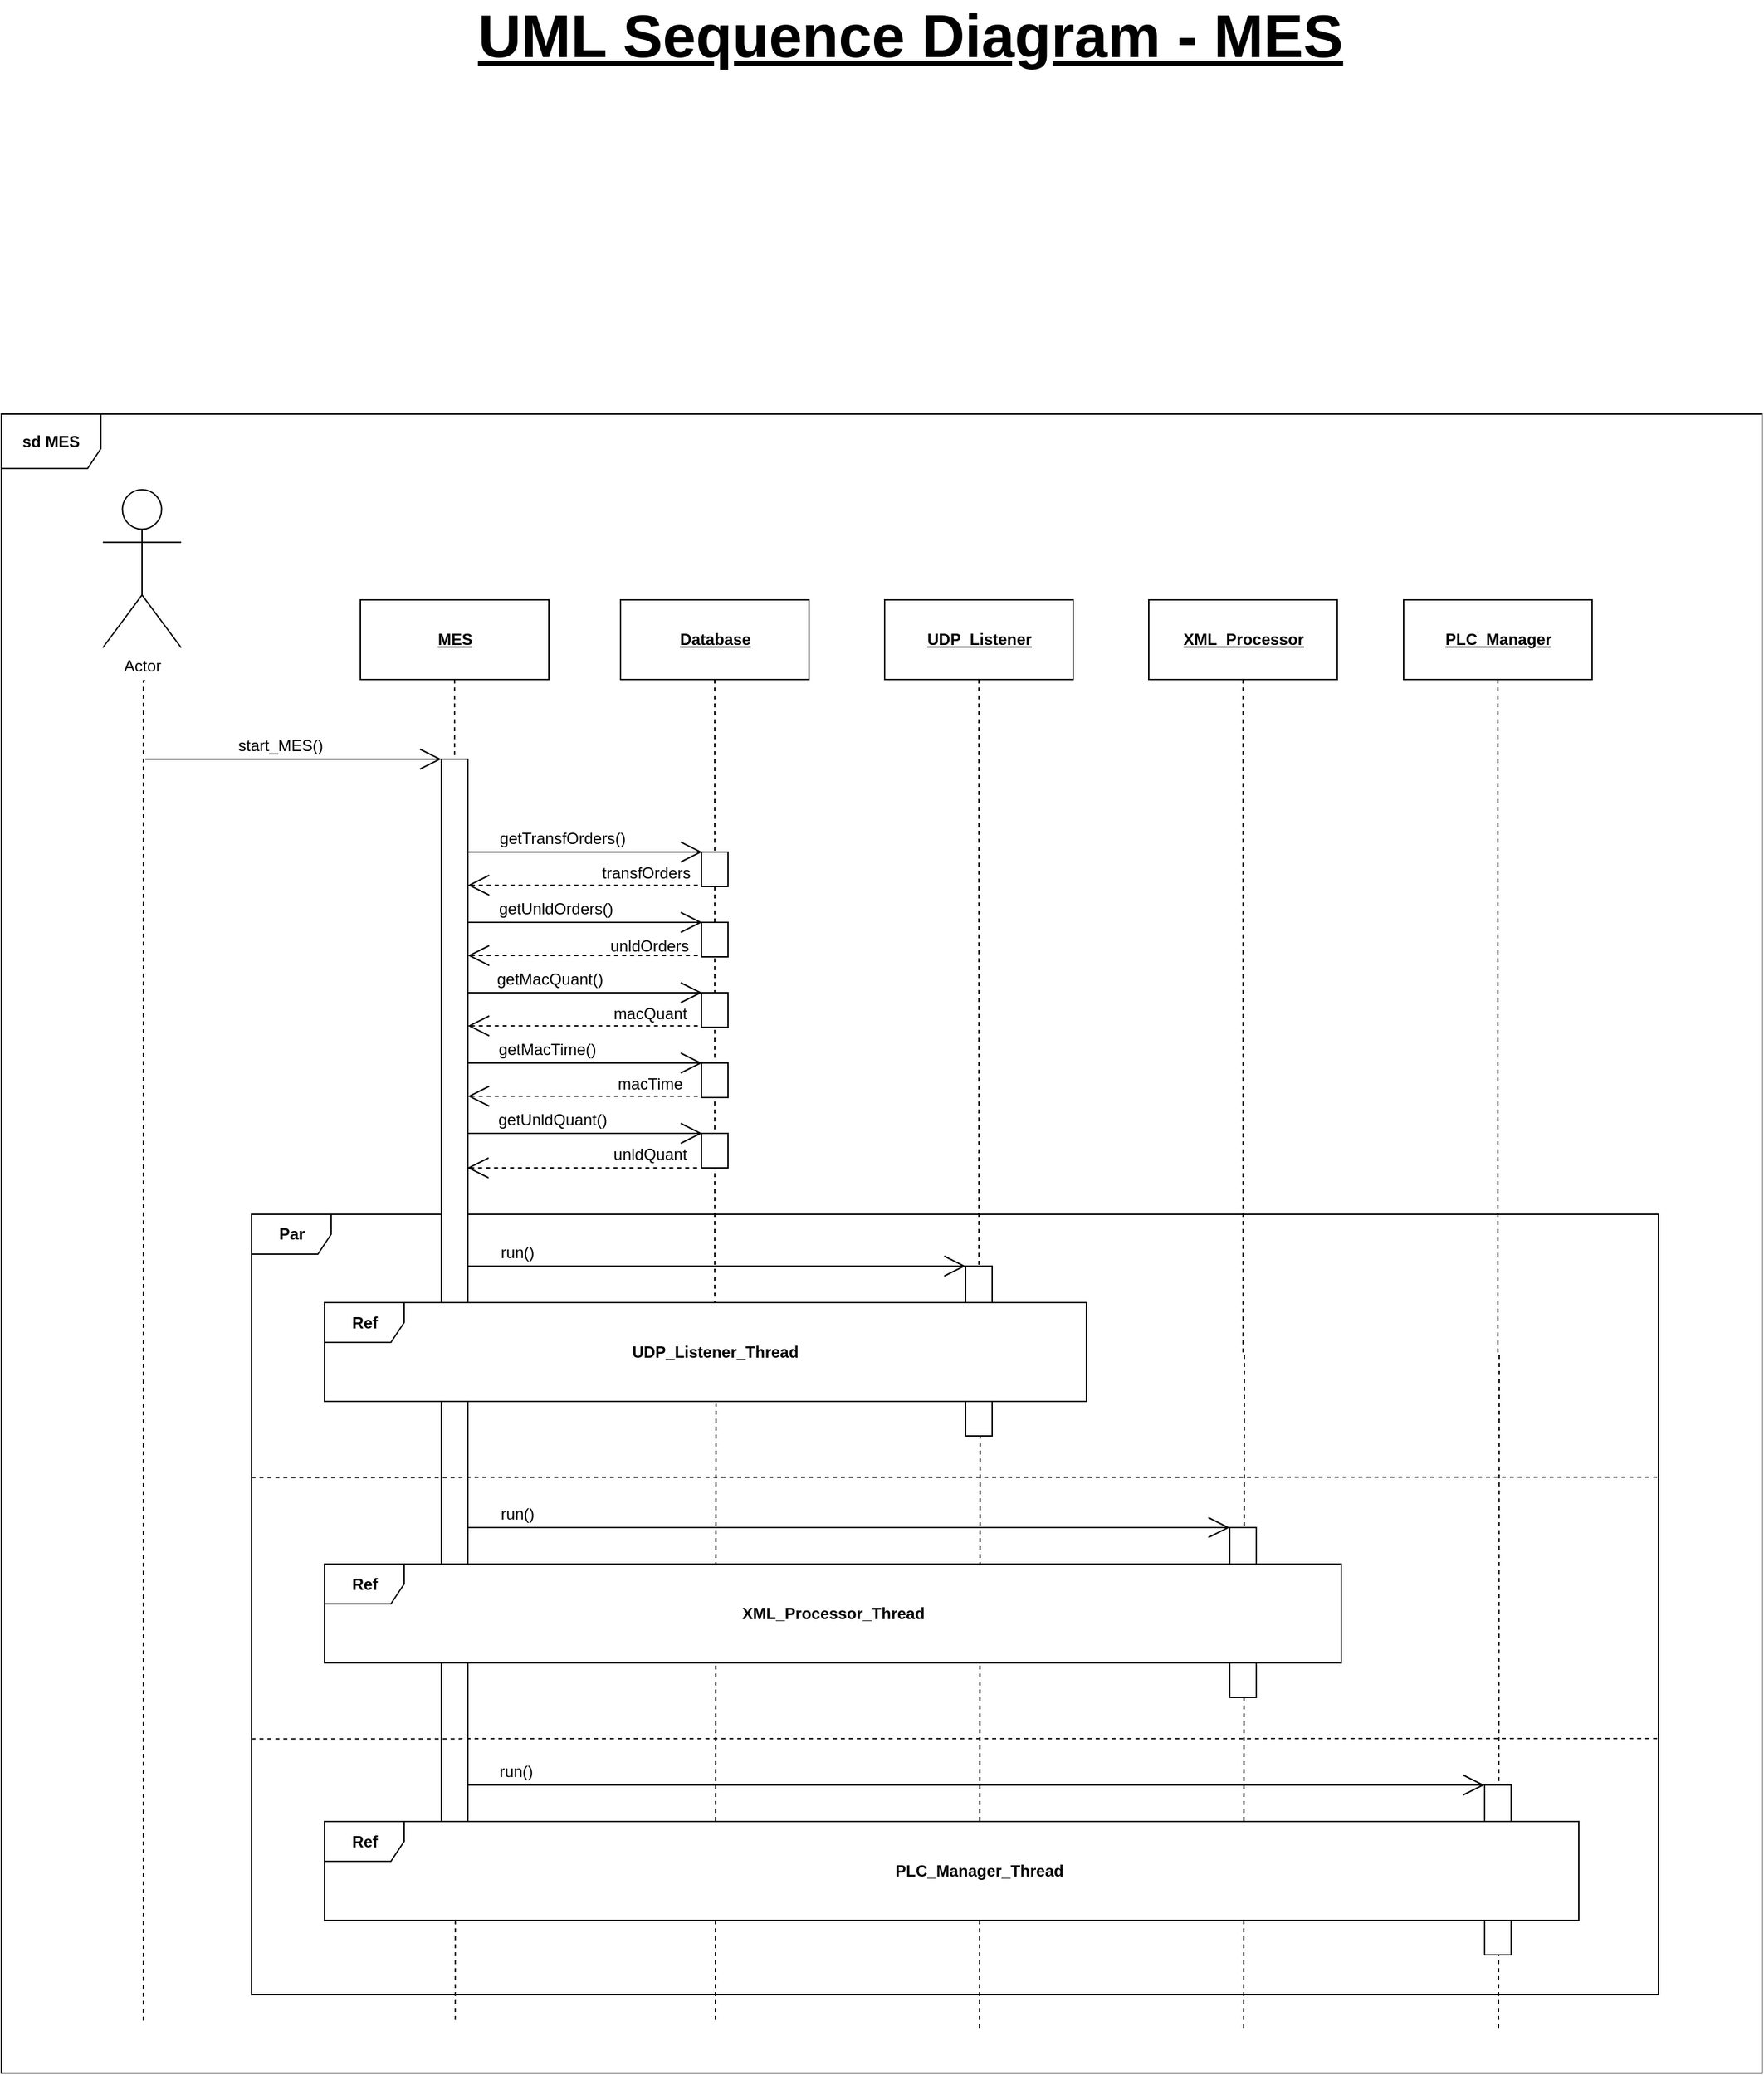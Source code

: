 <mxfile version="14.8.0" type="google" pages="4"><diagram id="YEa6R9PwftWtgGmU_muz" name="MES"><mxGraphModel dx="10171" dy="2205" grid="0" gridSize="10" guides="1" tooltips="1" connect="1" arrows="1" fold="1" page="1" pageScale="1" pageWidth="1654" pageHeight="2336" math="0" shadow="0"><root><mxCell id="KG8bDevTFLBDNr-b_44A-0"/><mxCell id="KG8bDevTFLBDNr-b_44A-1" parent="KG8bDevTFLBDNr-b_44A-0"/><mxCell id="zB1R974DIOlCvJ1Rayp6-20" style="edgeStyle=orthogonalEdgeStyle;rounded=0;orthogonalLoop=1;jettySize=auto;html=1;dashed=1;endArrow=none;endFill=0;" parent="KG8bDevTFLBDNr-b_44A-1" source="Tw5jXKQfHS9O33ANxvzK-13" edge="1"><mxGeometry relative="1" as="geometry"><mxPoint x="-5530" y="1732" as="targetPoint"/></mxGeometry></mxCell><mxCell id="1ndb0qf_xALSi_zYYTpK-0" value="&lt;b&gt;sd MES&lt;/b&gt;" style="shape=umlFrame;whiteSpace=wrap;html=1;width=75;height=41;" parent="KG8bDevTFLBDNr-b_44A-1" vertex="1"><mxGeometry x="-6466" y="516" width="1326.5" height="1250" as="geometry"/></mxCell><mxCell id="YHwsC2XotvF9yeqXKW-V-0" value="&lt;b&gt;Par&lt;/b&gt;" style="shape=umlFrame;whiteSpace=wrap;html=1;" parent="KG8bDevTFLBDNr-b_44A-1" vertex="1"><mxGeometry x="-6277.5" y="1119" width="1060" height="588" as="geometry"/></mxCell><mxCell id="zB1R974DIOlCvJ1Rayp6-2" value="" style="rounded=0;whiteSpace=wrap;html=1;" parent="KG8bDevTFLBDNr-b_44A-1" vertex="1"><mxGeometry x="-5540.5" y="1355" width="20" height="128" as="geometry"/></mxCell><mxCell id="KG8bDevTFLBDNr-b_44A-2" value="m&amp;nbsp;" style="rounded=0;whiteSpace=wrap;html=1;" parent="KG8bDevTFLBDNr-b_44A-1" vertex="1"><mxGeometry x="-6195.5" y="656" width="142" height="60" as="geometry"/></mxCell><mxCell id="zB1R974DIOlCvJ1Rayp6-12" style="edgeStyle=orthogonalEdgeStyle;rounded=0;orthogonalLoop=1;jettySize=auto;html=1;exitX=0.5;exitY=1;exitDx=0;exitDy=0;endArrow=none;endFill=0;dashed=1;" parent="KG8bDevTFLBDNr-b_44A-1" source="KG8bDevTFLBDNr-b_44A-12" edge="1"><mxGeometry relative="1" as="geometry"><mxPoint x="-6124" y="1726" as="targetPoint"/></mxGeometry></mxCell><mxCell id="KG8bDevTFLBDNr-b_44A-12" value="MES" style="rounded=0;whiteSpace=wrap;html=1;fontStyle=5" parent="KG8bDevTFLBDNr-b_44A-1" vertex="1"><mxGeometry x="-6195.5" y="656" width="142" height="60" as="geometry"/></mxCell><mxCell id="KG8bDevTFLBDNr-b_44A-13" value="MES: MES1" style="rounded=0;whiteSpace=wrap;html=1;" parent="KG8bDevTFLBDNr-b_44A-1" vertex="1"><mxGeometry x="-5999.5" y="656" width="142" height="60" as="geometry"/></mxCell><mxCell id="zB1R974DIOlCvJ1Rayp6-17" style="edgeStyle=orthogonalEdgeStyle;rounded=0;orthogonalLoop=1;jettySize=auto;html=1;dashed=1;endArrow=none;endFill=0;" parent="KG8bDevTFLBDNr-b_44A-1" source="KG8bDevTFLBDNr-b_44A-15" edge="1"><mxGeometry relative="1" as="geometry"><mxPoint x="-5928" y="1729" as="targetPoint"/></mxGeometry></mxCell><mxCell id="KG8bDevTFLBDNr-b_44A-15" value="Database" style="rounded=0;whiteSpace=wrap;html=1;fontStyle=5" parent="KG8bDevTFLBDNr-b_44A-1" vertex="1"><mxGeometry x="-5999.5" y="656" width="142" height="60" as="geometry"/></mxCell><mxCell id="Tw5jXKQfHS9O33ANxvzK-13" value="XML_Processor" style="rounded=0;whiteSpace=wrap;html=1;fontStyle=5" parent="KG8bDevTFLBDNr-b_44A-1" vertex="1"><mxGeometry x="-5601.5" y="656" width="142" height="60" as="geometry"/></mxCell><mxCell id="zB1R974DIOlCvJ1Rayp6-21" style="edgeStyle=orthogonalEdgeStyle;rounded=0;orthogonalLoop=1;jettySize=auto;html=1;dashed=1;endArrow=none;endFill=0;" parent="KG8bDevTFLBDNr-b_44A-1" source="Tw5jXKQfHS9O33ANxvzK-14" edge="1"><mxGeometry relative="1" as="geometry"><mxPoint x="-5338" y="1733" as="targetPoint"/></mxGeometry></mxCell><mxCell id="Tw5jXKQfHS9O33ANxvzK-14" value="PLC_Manager" style="rounded=0;whiteSpace=wrap;html=1;fontStyle=5" parent="KG8bDevTFLBDNr-b_44A-1" vertex="1"><mxGeometry x="-5409.5" y="656" width="142" height="60" as="geometry"/></mxCell><mxCell id="zB1R974DIOlCvJ1Rayp6-19" style="edgeStyle=orthogonalEdgeStyle;rounded=0;orthogonalLoop=1;jettySize=auto;html=1;dashed=1;endArrow=none;endFill=0;" parent="KG8bDevTFLBDNr-b_44A-1" source="Tw5jXKQfHS9O33ANxvzK-68" edge="1"><mxGeometry relative="1" as="geometry"><mxPoint x="-5729" y="1733" as="targetPoint"/></mxGeometry></mxCell><mxCell id="Tw5jXKQfHS9O33ANxvzK-68" value="UDP_Listener" style="rounded=0;whiteSpace=wrap;html=1;fontStyle=5" parent="KG8bDevTFLBDNr-b_44A-1" vertex="1"><mxGeometry x="-5800.5" y="656" width="142" height="60" as="geometry"/></mxCell><mxCell id="D5jMWdLESpAf2_T0vgU3-0" value="Actor" style="shape=umlActor;verticalLabelPosition=bottom;verticalAlign=top;html=1;outlineConnect=0;" parent="KG8bDevTFLBDNr-b_44A-1" vertex="1"><mxGeometry x="-6389.5" y="573" width="59" height="119" as="geometry"/></mxCell><mxCell id="lOaDM7XTy55VVDCQ2505-14" style="edgeStyle=orthogonalEdgeStyle;rounded=0;orthogonalLoop=1;jettySize=auto;html=1;dashed=1;endArrow=none;endFill=0;" parent="KG8bDevTFLBDNr-b_44A-1" edge="1"><mxGeometry relative="1" as="geometry"><mxPoint x="-6357.5" y="717" as="sourcePoint"/><mxPoint x="-6359" y="1729" as="targetPoint"/><Array as="points"><mxPoint x="-6359" y="717"/></Array></mxGeometry></mxCell><mxCell id="0e0KbUgwlPShrV-T2BC5-1" value="" style="endArrow=open;html=1;endFill=0;startSize=14;endSize=14;entryX=0;entryY=0;entryDx=0;entryDy=0;" parent="KG8bDevTFLBDNr-b_44A-1" target="0e0KbUgwlPShrV-T2BC5-2" edge="1"><mxGeometry width="50" height="50" relative="1" as="geometry"><mxPoint x="-6357.5" y="776" as="sourcePoint"/><mxPoint x="-6134.5" y="776.054" as="targetPoint"/></mxGeometry></mxCell><mxCell id="0e0KbUgwlPShrV-T2BC5-2" value="" style="rounded=0;whiteSpace=wrap;html=1;" parent="KG8bDevTFLBDNr-b_44A-1" vertex="1"><mxGeometry x="-6134.5" y="776" width="20" height="853" as="geometry"/></mxCell><mxCell id="0e0KbUgwlPShrV-T2BC5-3" value="start_MES()" style="text;html=1;strokeColor=none;fillColor=none;align=center;verticalAlign=middle;whiteSpace=wrap;rounded=0;" parent="KG8bDevTFLBDNr-b_44A-1" vertex="1"><mxGeometry x="-6295.5" y="756" width="79" height="20" as="geometry"/></mxCell><mxCell id="0e0KbUgwlPShrV-T2BC5-5" value="" style="rounded=0;whiteSpace=wrap;html=1;" parent="KG8bDevTFLBDNr-b_44A-1" vertex="1"><mxGeometry x="-5938.51" y="846" width="20" height="26" as="geometry"/></mxCell><mxCell id="9nBaW8UZZKYgZU3s2p5J-3" value="" style="endArrow=open;html=1;endFill=0;startSize=14;endSize=14;entryX=0;entryY=0;entryDx=0;entryDy=0;" parent="KG8bDevTFLBDNr-b_44A-1" target="9nBaW8UZZKYgZU3s2p5J-4" edge="1"><mxGeometry width="50" height="50" relative="1" as="geometry"><mxPoint x="-6114.5" y="1158" as="sourcePoint"/><mxPoint x="-5927.5" y="1158" as="targetPoint"/></mxGeometry></mxCell><mxCell id="9nBaW8UZZKYgZU3s2p5J-4" value="" style="rounded=0;whiteSpace=wrap;html=1;" parent="KG8bDevTFLBDNr-b_44A-1" vertex="1"><mxGeometry x="-5739.5" y="1158" width="20" height="128" as="geometry"/></mxCell><mxCell id="9nBaW8UZZKYgZU3s2p5J-5" value="&lt;b&gt;Ref&lt;/b&gt;" style="shape=umlFrame;whiteSpace=wrap;html=1;swimlaneFillColor=#ffffff;" parent="KG8bDevTFLBDNr-b_44A-1" vertex="1"><mxGeometry x="-6222.5" y="1185.5" width="574" height="74.5" as="geometry"/></mxCell><mxCell id="9nBaW8UZZKYgZU3s2p5J-6" value="UDP_Listener_Thread" style="text;html=1;strokeColor=none;fillColor=none;align=center;verticalAlign=middle;whiteSpace=wrap;rounded=0;fontStyle=1" parent="KG8bDevTFLBDNr-b_44A-1" vertex="1"><mxGeometry x="-6010.26" y="1212.75" width="163.51" height="20" as="geometry"/></mxCell><mxCell id="9nBaW8UZZKYgZU3s2p5J-8" value="" style="endArrow=open;html=1;endFill=0;startSize=14;endSize=14;entryX=0;entryY=0;entryDx=0;entryDy=0;" parent="KG8bDevTFLBDNr-b_44A-1" edge="1"><mxGeometry width="50" height="50" relative="1" as="geometry"><mxPoint x="-6114.49" y="1355" as="sourcePoint"/><mxPoint x="-5540.49" y="1355" as="targetPoint"/></mxGeometry></mxCell><mxCell id="9nBaW8UZZKYgZU3s2p5J-10" value="&lt;b&gt;Ref&lt;/b&gt;" style="shape=umlFrame;whiteSpace=wrap;html=1;swimlaneFillColor=#ffffff;" parent="KG8bDevTFLBDNr-b_44A-1" vertex="1"><mxGeometry x="-6222.49" y="1382.5" width="766" height="74.5" as="geometry"/></mxCell><mxCell id="9nBaW8UZZKYgZU3s2p5J-11" value="XML_Processor_Thread" style="text;html=1;strokeColor=none;fillColor=none;align=center;verticalAlign=middle;whiteSpace=wrap;rounded=0;fontStyle=1" parent="KG8bDevTFLBDNr-b_44A-1" vertex="1"><mxGeometry x="-5921.24" y="1409.75" width="163.51" height="20" as="geometry"/></mxCell><mxCell id="9nBaW8UZZKYgZU3s2p5J-13" value="" style="endArrow=open;html=1;endFill=0;startSize=14;endSize=14;entryX=0;entryY=0;entryDx=0;entryDy=0;" parent="KG8bDevTFLBDNr-b_44A-1" edge="1"><mxGeometry width="50" height="50" relative="1" as="geometry"><mxPoint x="-6114.5" y="1549" as="sourcePoint"/><mxPoint x="-5348.51" y="1549" as="targetPoint"/></mxGeometry></mxCell><mxCell id="9nBaW8UZZKYgZU3s2p5J-18" value="run()" style="text;html=1;strokeColor=none;fillColor=none;align=center;verticalAlign=middle;whiteSpace=wrap;rounded=0;" parent="KG8bDevTFLBDNr-b_44A-1" vertex="1"><mxGeometry x="-6094.5" y="1138" width="34" height="20" as="geometry"/></mxCell><mxCell id="9nBaW8UZZKYgZU3s2p5J-19" value="run()" style="text;html=1;strokeColor=none;fillColor=none;align=center;verticalAlign=middle;whiteSpace=wrap;rounded=0;" parent="KG8bDevTFLBDNr-b_44A-1" vertex="1"><mxGeometry x="-6094.49" y="1335" width="34" height="20" as="geometry"/></mxCell><mxCell id="9nBaW8UZZKYgZU3s2p5J-20" value="run()" style="text;html=1;strokeColor=none;fillColor=none;align=center;verticalAlign=middle;whiteSpace=wrap;rounded=0;" parent="KG8bDevTFLBDNr-b_44A-1" vertex="1"><mxGeometry x="-6094.51" y="1529" width="34" height="20" as="geometry"/></mxCell><mxCell id="9nBaW8UZZKYgZU3s2p5J-2" value="" style="endArrow=none;dashed=1;html=1;exitX=0;exitY=0.569;exitDx=0;exitDy=0;exitPerimeter=0;" parent="KG8bDevTFLBDNr-b_44A-1" edge="1"><mxGeometry width="50" height="50" relative="1" as="geometry"><mxPoint x="-6277.49" y="1317.222" as="sourcePoint"/><mxPoint x="-5217.5" y="1317" as="targetPoint"/></mxGeometry></mxCell><mxCell id="552qE5PyFIfvuYoY762I-0" value="UML Sequence Diagram - MES" style="text;html=1;strokeColor=none;fillColor=none;align=center;verticalAlign=middle;whiteSpace=wrap;rounded=0;shadow=0;glass=0;labelBackgroundColor=none;sketch=0;strokeWidth=1;fontSize=45;fontStyle=5" parent="KG8bDevTFLBDNr-b_44A-1" vertex="1"><mxGeometry x="-6111.25" y="221" width="660" height="20" as="geometry"/></mxCell><mxCell id="zB1R974DIOlCvJ1Rayp6-4" value="" style="endArrow=none;dashed=1;html=1;exitX=0;exitY=0.569;exitDx=0;exitDy=0;exitPerimeter=0;" parent="KG8bDevTFLBDNr-b_44A-1" edge="1"><mxGeometry width="50" height="50" relative="1" as="geometry"><mxPoint x="-6277.49" y="1514.222" as="sourcePoint"/><mxPoint x="-5217.5" y="1514" as="targetPoint"/></mxGeometry></mxCell><mxCell id="zB1R974DIOlCvJ1Rayp6-7" value="" style="rounded=0;whiteSpace=wrap;html=1;" parent="KG8bDevTFLBDNr-b_44A-1" vertex="1"><mxGeometry x="-5348.5" y="1549" width="20" height="128" as="geometry"/></mxCell><mxCell id="9nBaW8UZZKYgZU3s2p5J-15" value="&lt;b&gt;Ref&lt;/b&gt;" style="shape=umlFrame;whiteSpace=wrap;html=1;swimlaneFillColor=#ffffff;" parent="KG8bDevTFLBDNr-b_44A-1" vertex="1"><mxGeometry x="-6222.5" y="1576.5" width="944.99" height="74.5" as="geometry"/></mxCell><mxCell id="9nBaW8UZZKYgZU3s2p5J-16" value="PLC_Manager_Thread" style="text;html=1;strokeColor=none;fillColor=none;align=center;verticalAlign=middle;whiteSpace=wrap;rounded=0;fontStyle=1" parent="KG8bDevTFLBDNr-b_44A-1" vertex="1"><mxGeometry x="-5811.25" y="1603.75" width="163.51" height="20" as="geometry"/></mxCell><mxCell id="zB1R974DIOlCvJ1Rayp6-23" value="" style="endArrow=open;html=1;endFill=0;startSize=14;endSize=14;" parent="KG8bDevTFLBDNr-b_44A-1" edge="1"><mxGeometry width="50" height="50" relative="1" as="geometry"><mxPoint x="-6114.5" y="846" as="sourcePoint"/><mxPoint x="-5938" y="846" as="targetPoint"/></mxGeometry></mxCell><mxCell id="zB1R974DIOlCvJ1Rayp6-24" value="" style="endArrow=none;html=1;endFill=0;startSize=14;endSize=14;dashed=1;startArrow=open;startFill=0;" parent="KG8bDevTFLBDNr-b_44A-1" edge="1"><mxGeometry width="50" height="50" relative="1" as="geometry"><mxPoint x="-6114.5" y="871" as="sourcePoint"/><mxPoint x="-5938" y="871" as="targetPoint"/></mxGeometry></mxCell><mxCell id="zB1R974DIOlCvJ1Rayp6-27" value="" style="rounded=0;whiteSpace=wrap;html=1;" parent="KG8bDevTFLBDNr-b_44A-1" vertex="1"><mxGeometry x="-5938.51" y="899" width="20" height="26" as="geometry"/></mxCell><mxCell id="zB1R974DIOlCvJ1Rayp6-28" value="" style="endArrow=open;html=1;endFill=0;startSize=14;endSize=14;" parent="KG8bDevTFLBDNr-b_44A-1" edge="1"><mxGeometry width="50" height="50" relative="1" as="geometry"><mxPoint x="-6114.5" y="899" as="sourcePoint"/><mxPoint x="-5938" y="899" as="targetPoint"/></mxGeometry></mxCell><mxCell id="zB1R974DIOlCvJ1Rayp6-29" value="" style="endArrow=none;html=1;endFill=0;startSize=14;endSize=14;dashed=1;startArrow=open;startFill=0;" parent="KG8bDevTFLBDNr-b_44A-1" edge="1"><mxGeometry width="50" height="50" relative="1" as="geometry"><mxPoint x="-6114.5" y="924" as="sourcePoint"/><mxPoint x="-5938" y="924" as="targetPoint"/></mxGeometry></mxCell><mxCell id="zB1R974DIOlCvJ1Rayp6-36" value="" style="rounded=0;whiteSpace=wrap;html=1;" parent="KG8bDevTFLBDNr-b_44A-1" vertex="1"><mxGeometry x="-5938.51" y="952" width="20" height="26" as="geometry"/></mxCell><mxCell id="zB1R974DIOlCvJ1Rayp6-37" value="" style="endArrow=open;html=1;endFill=0;startSize=14;endSize=14;" parent="KG8bDevTFLBDNr-b_44A-1" edge="1"><mxGeometry width="50" height="50" relative="1" as="geometry"><mxPoint x="-6114.5" y="952" as="sourcePoint"/><mxPoint x="-5938" y="952" as="targetPoint"/></mxGeometry></mxCell><mxCell id="zB1R974DIOlCvJ1Rayp6-38" value="" style="endArrow=none;html=1;endFill=0;startSize=14;endSize=14;dashed=1;startArrow=open;startFill=0;" parent="KG8bDevTFLBDNr-b_44A-1" edge="1"><mxGeometry width="50" height="50" relative="1" as="geometry"><mxPoint x="-6114.5" y="977" as="sourcePoint"/><mxPoint x="-5938" y="977" as="targetPoint"/></mxGeometry></mxCell><mxCell id="zB1R974DIOlCvJ1Rayp6-42" value="" style="rounded=0;whiteSpace=wrap;html=1;" parent="KG8bDevTFLBDNr-b_44A-1" vertex="1"><mxGeometry x="-5938.51" y="1005" width="20" height="26" as="geometry"/></mxCell><mxCell id="zB1R974DIOlCvJ1Rayp6-43" value="" style="endArrow=open;html=1;endFill=0;startSize=14;endSize=14;" parent="KG8bDevTFLBDNr-b_44A-1" edge="1"><mxGeometry width="50" height="50" relative="1" as="geometry"><mxPoint x="-6114.5" y="1005" as="sourcePoint"/><mxPoint x="-5938" y="1005" as="targetPoint"/></mxGeometry></mxCell><mxCell id="zB1R974DIOlCvJ1Rayp6-44" value="" style="endArrow=none;html=1;endFill=0;startSize=14;endSize=14;dashed=1;startArrow=open;startFill=0;" parent="KG8bDevTFLBDNr-b_44A-1" edge="1"><mxGeometry width="50" height="50" relative="1" as="geometry"><mxPoint x="-6114.5" y="1030.0" as="sourcePoint"/><mxPoint x="-5938" y="1030.0" as="targetPoint"/></mxGeometry></mxCell><mxCell id="zB1R974DIOlCvJ1Rayp6-48" value="" style="rounded=0;whiteSpace=wrap;html=1;" parent="KG8bDevTFLBDNr-b_44A-1" vertex="1"><mxGeometry x="-5938.51" y="1058" width="20" height="26" as="geometry"/></mxCell><mxCell id="zB1R974DIOlCvJ1Rayp6-49" value="" style="endArrow=open;html=1;endFill=0;startSize=14;endSize=14;" parent="KG8bDevTFLBDNr-b_44A-1" edge="1"><mxGeometry width="50" height="50" relative="1" as="geometry"><mxPoint x="-6114.5" y="1058" as="sourcePoint"/><mxPoint x="-5938" y="1058" as="targetPoint"/></mxGeometry></mxCell><mxCell id="zB1R974DIOlCvJ1Rayp6-50" value="" style="endArrow=none;html=1;endFill=0;startSize=14;endSize=14;dashed=1;startArrow=open;startFill=0;" parent="KG8bDevTFLBDNr-b_44A-1" edge="1"><mxGeometry width="50" height="50" relative="1" as="geometry"><mxPoint x="-6115.01" y="1084.0" as="sourcePoint"/><mxPoint x="-5938.51" y="1084.0" as="targetPoint"/></mxGeometry></mxCell><mxCell id="zB1R974DIOlCvJ1Rayp6-51" value="getTransfOrders()" style="text;html=1;strokeColor=none;fillColor=none;align=center;verticalAlign=middle;whiteSpace=wrap;rounded=0;" parent="KG8bDevTFLBDNr-b_44A-1" vertex="1"><mxGeometry x="-6094.49" y="826" width="102.49" height="20" as="geometry"/></mxCell><mxCell id="zB1R974DIOlCvJ1Rayp6-52" value="getUnldOrders()" style="text;html=1;strokeColor=none;fillColor=none;align=center;verticalAlign=middle;whiteSpace=wrap;rounded=0;" parent="KG8bDevTFLBDNr-b_44A-1" vertex="1"><mxGeometry x="-6094.49" y="879" width="92.49" height="20" as="geometry"/></mxCell><mxCell id="zB1R974DIOlCvJ1Rayp6-53" value="getMacQuant()" style="text;html=1;strokeColor=none;fillColor=none;align=center;verticalAlign=middle;whiteSpace=wrap;rounded=0;" parent="KG8bDevTFLBDNr-b_44A-1" vertex="1"><mxGeometry x="-6094.51" y="932" width="84.51" height="20" as="geometry"/></mxCell><mxCell id="zB1R974DIOlCvJ1Rayp6-54" value="getMacTime()" style="text;html=1;strokeColor=none;fillColor=none;align=center;verticalAlign=middle;whiteSpace=wrap;rounded=0;" parent="KG8bDevTFLBDNr-b_44A-1" vertex="1"><mxGeometry x="-6094.49" y="985" width="79.49" height="20" as="geometry"/></mxCell><mxCell id="zB1R974DIOlCvJ1Rayp6-55" value="getUnldQuant()" style="text;html=1;strokeColor=none;fillColor=none;align=center;verticalAlign=middle;whiteSpace=wrap;rounded=0;" parent="KG8bDevTFLBDNr-b_44A-1" vertex="1"><mxGeometry x="-6094.49" y="1038" width="87.49" height="20" as="geometry"/></mxCell><mxCell id="zB1R974DIOlCvJ1Rayp6-56" value="transfOrders" style="text;html=1;strokeColor=none;fillColor=none;align=center;verticalAlign=middle;whiteSpace=wrap;rounded=0;" parent="KG8bDevTFLBDNr-b_44A-1" vertex="1"><mxGeometry x="-6015" y="852" width="70.49" height="20" as="geometry"/></mxCell><mxCell id="zB1R974DIOlCvJ1Rayp6-57" value="unldOrders" style="text;html=1;strokeColor=none;fillColor=none;align=center;verticalAlign=middle;whiteSpace=wrap;rounded=0;" parent="KG8bDevTFLBDNr-b_44A-1" vertex="1"><mxGeometry x="-6010" y="907" width="65.49" height="20" as="geometry"/></mxCell><mxCell id="zB1R974DIOlCvJ1Rayp6-58" value="macQuant" style="text;html=1;strokeColor=none;fillColor=none;align=center;verticalAlign=middle;whiteSpace=wrap;rounded=0;" parent="KG8bDevTFLBDNr-b_44A-1" vertex="1"><mxGeometry x="-6007" y="958" width="59.99" height="20" as="geometry"/></mxCell><mxCell id="zB1R974DIOlCvJ1Rayp6-59" value="macTime" style="text;html=1;strokeColor=none;fillColor=none;align=center;verticalAlign=middle;whiteSpace=wrap;rounded=0;" parent="KG8bDevTFLBDNr-b_44A-1" vertex="1"><mxGeometry x="-6007.25" y="1011" width="59.99" height="20" as="geometry"/></mxCell><mxCell id="zB1R974DIOlCvJ1Rayp6-60" value="unldQuant" style="text;html=1;strokeColor=none;fillColor=none;align=center;verticalAlign=middle;whiteSpace=wrap;rounded=0;" parent="KG8bDevTFLBDNr-b_44A-1" vertex="1"><mxGeometry x="-6007.25" y="1064" width="59.99" height="20" as="geometry"/></mxCell></root></mxGraphModel></diagram><diagram id="a6ftD4Fe5UkDFeN6gY9J" name="UDP_Listener+XML_Processor"><mxGraphModel dx="6094" dy="882" grid="0" gridSize="10" guides="1" tooltips="1" connect="1" arrows="1" fold="1" page="1" pageScale="1" pageWidth="2336" pageHeight="1654" math="0" shadow="0"><root><mxCell id="t6zbKyG45ODiwIy5Wrkr-0"/><mxCell id="t6zbKyG45ODiwIy5Wrkr-1" parent="t6zbKyG45ODiwIy5Wrkr-0"/><mxCell id="UvDx1cYDBueE4kE7Z42B-51" value="&lt;b&gt;Alt&lt;/b&gt;" style="shape=umlFrame;whiteSpace=wrap;html=1;" parent="t6zbKyG45ODiwIy5Wrkr-1" vertex="1"><mxGeometry x="-3371" y="644" width="898" height="645" as="geometry"/></mxCell><mxCell id="g0c9kIdoCI1WuuBG2x3P-0" value="&lt;b&gt;sd XML_Processor_Thread&lt;/b&gt;" style="shape=umlFrame;whiteSpace=wrap;html=1;width=175;height=42;" parent="t6zbKyG45ODiwIy5Wrkr-1" vertex="1"><mxGeometry x="-3813" y="205" width="1445" height="1200" as="geometry"/></mxCell><mxCell id="UvDx1cYDBueE4kE7Z42B-37" value="&lt;b&gt;Loop&lt;/b&gt;" style="shape=umlFrame;whiteSpace=wrap;html=1;" parent="t6zbKyG45ODiwIy5Wrkr-1" vertex="1"><mxGeometry x="-3608" y="418" width="1199" height="928" as="geometry"/></mxCell><mxCell id="UvDx1cYDBueE4kE7Z42B-38" value="&lt;b&gt;Opt&lt;/b&gt;" style="shape=umlFrame;whiteSpace=wrap;html=1;" parent="t6zbKyG45ODiwIy5Wrkr-1" vertex="1"><mxGeometry x="-3562.25" y="469" width="1123.25" height="851" as="geometry"/></mxCell><mxCell id="UvDx1cYDBueE4kE7Z42B-32" style="edgeStyle=orthogonalEdgeStyle;rounded=0;orthogonalLoop=1;jettySize=auto;html=1;endArrow=none;endFill=0;dashed=1;" parent="t6zbKyG45ODiwIy5Wrkr-1" source="UvDx1cYDBueE4kE7Z42B-20" edge="1"><mxGeometry relative="1" as="geometry"><mxPoint x="-3471" y="1384" as="targetPoint"/></mxGeometry></mxCell><mxCell id="UvDx1cYDBueE4kE7Z42B-42" value="" style="rounded=0;whiteSpace=wrap;html=1;" parent="t6zbKyG45ODiwIy5Wrkr-1" vertex="1"><mxGeometry x="-3481" y="401" width="20" height="958" as="geometry"/></mxCell><mxCell id="UvDx1cYDBueE4kE7Z42B-31" style="edgeStyle=orthogonalEdgeStyle;rounded=0;orthogonalLoop=1;jettySize=auto;html=1;endArrow=none;endFill=0;dashed=1;" parent="t6zbKyG45ODiwIy5Wrkr-1" source="UvDx1cYDBueE4kE7Z42B-13" edge="1"><mxGeometry relative="1" as="geometry"><mxPoint x="-3663" y="1379" as="targetPoint"/></mxGeometry></mxCell><mxCell id="UvDx1cYDBueE4kE7Z42B-13" value="&lt;u&gt;&lt;b&gt;&lt;font style=&quot;font-size: 12px&quot;&gt;MES&lt;/font&gt;&lt;/b&gt;&lt;/u&gt;" style="rounded=0;whiteSpace=wrap;html=1;" parent="t6zbKyG45ODiwIy5Wrkr-1" vertex="1"><mxGeometry x="-3734" y="288" width="142" height="60" as="geometry"/></mxCell><mxCell id="UvDx1cYDBueE4kE7Z42B-20" value="&lt;b&gt;&lt;u&gt;XML_Processor&lt;/u&gt;&lt;/b&gt;" style="rounded=0;whiteSpace=wrap;html=1;" parent="t6zbKyG45ODiwIy5Wrkr-1" vertex="1"><mxGeometry x="-3542" y="288" width="142" height="60" as="geometry"/></mxCell><mxCell id="UvDx1cYDBueE4kE7Z42B-33" style="edgeStyle=orthogonalEdgeStyle;rounded=0;orthogonalLoop=1;jettySize=auto;html=1;endArrow=none;endFill=0;dashed=1;" parent="t6zbKyG45ODiwIy5Wrkr-1" source="UvDx1cYDBueE4kE7Z42B-46" edge="1"><mxGeometry relative="1" as="geometry"><mxPoint x="-3279" y="1384" as="targetPoint"/></mxGeometry></mxCell><mxCell id="UvDx1cYDBueE4kE7Z42B-21" value="&lt;b&gt;&lt;u&gt;Parser&lt;/u&gt;&lt;/b&gt;" style="rounded=0;whiteSpace=wrap;html=1;" parent="t6zbKyG45ODiwIy5Wrkr-1" vertex="1"><mxGeometry x="-3350" y="288" width="142" height="60" as="geometry"/></mxCell><mxCell id="UvDx1cYDBueE4kE7Z42B-34" style="edgeStyle=orthogonalEdgeStyle;rounded=0;orthogonalLoop=1;jettySize=auto;html=1;endArrow=none;endFill=0;dashed=1;" parent="t6zbKyG45ODiwIy5Wrkr-1" source="UvDx1cYDBueE4kE7Z42B-22" edge="1"><mxGeometry relative="1" as="geometry"><mxPoint x="-3087" y="1381" as="targetPoint"/></mxGeometry></mxCell><mxCell id="UvDx1cYDBueE4kE7Z42B-22" value="&lt;b&gt;&lt;u&gt;Scheduler&lt;/u&gt;&lt;/b&gt;" style="rounded=0;whiteSpace=wrap;html=1;" parent="t6zbKyG45ODiwIy5Wrkr-1" vertex="1"><mxGeometry x="-3158" y="288" width="142" height="60" as="geometry"/></mxCell><mxCell id="UvDx1cYDBueE4kE7Z42B-35" style="edgeStyle=orthogonalEdgeStyle;rounded=0;orthogonalLoop=1;jettySize=auto;html=1;endArrow=none;endFill=0;dashed=1;" parent="t6zbKyG45ODiwIy5Wrkr-1" source="UvDx1cYDBueE4kE7Z42B-23" edge="1"><mxGeometry relative="1" as="geometry"><mxPoint x="-2895" y="1381" as="targetPoint"/></mxGeometry></mxCell><mxCell id="UvDx1cYDBueE4kE7Z42B-23" value="&lt;u&gt;&lt;b&gt;DataBase_Connection&lt;/b&gt;&lt;/u&gt;" style="rounded=0;whiteSpace=wrap;html=1;" parent="t6zbKyG45ODiwIy5Wrkr-1" vertex="1"><mxGeometry x="-2966" y="288" width="142" height="60" as="geometry"/></mxCell><mxCell id="UvDx1cYDBueE4kE7Z42B-36" style="edgeStyle=orthogonalEdgeStyle;rounded=0;orthogonalLoop=1;jettySize=auto;html=1;endArrow=none;endFill=0;dashed=1;" parent="t6zbKyG45ODiwIy5Wrkr-1" source="UvDx1cYDBueE4kE7Z42B-24" edge="1"><mxGeometry relative="1" as="geometry"><mxPoint x="-2703" y="1377" as="targetPoint"/></mxGeometry></mxCell><mxCell id="UvDx1cYDBueE4kE7Z42B-24" value="&lt;u&gt;&lt;b&gt;PLC_Manager&lt;/b&gt;&lt;/u&gt;" style="rounded=0;whiteSpace=wrap;html=1;" parent="t6zbKyG45ODiwIy5Wrkr-1" vertex="1"><mxGeometry x="-2774" y="288" width="142" height="60" as="geometry"/></mxCell><mxCell id="UvDx1cYDBueE4kE7Z42B-41" value="[#XML_Requests &amp;gt; 0]" style="text;html=1;strokeColor=none;fillColor=none;align=center;verticalAlign=middle;whiteSpace=wrap;rounded=0;" parent="t6zbKyG45ODiwIy5Wrkr-1" vertex="1"><mxGeometry x="-3459" y="475" width="131" height="20" as="geometry"/></mxCell><mxCell id="UvDx1cYDBueE4kE7Z42B-44" value="" style="endArrow=block;html=1;endFill=1;startSize=14;endSize=14;entryX=0;entryY=0;entryDx=0;entryDy=0;" parent="t6zbKyG45ODiwIy5Wrkr-1" target="UvDx1cYDBueE4kE7Z42B-46" edge="1"><mxGeometry width="50" height="50" relative="1" as="geometry"><mxPoint x="-3461" y="536" as="sourcePoint"/><mxPoint x="-3280" y="536" as="targetPoint"/></mxGeometry></mxCell><mxCell id="UvDx1cYDBueE4kE7Z42B-45" value="parse(XML_Request)" style="text;html=1;strokeColor=none;fillColor=none;align=center;verticalAlign=middle;whiteSpace=wrap;rounded=0;" parent="t6zbKyG45ODiwIy5Wrkr-1" vertex="1"><mxGeometry x="-3439" y="517" width="131" height="20" as="geometry"/></mxCell><mxCell id="UvDx1cYDBueE4kE7Z42B-49" style="edgeStyle=orthogonalEdgeStyle;rounded=0;orthogonalLoop=1;jettySize=auto;html=1;exitX=1.017;exitY=0.03;exitDx=0;exitDy=0;entryX=1;entryY=0;entryDx=0;entryDy=0;startSize=14;endArrow=block;endFill=1;endSize=14;exitPerimeter=0;" parent="t6zbKyG45ODiwIy5Wrkr-1" target="UvDx1cYDBueE4kE7Z42B-48" edge="1"><mxGeometry relative="1" as="geometry"><mxPoint x="-3268.66" y="570.08" as="sourcePoint"/><Array as="points"><mxPoint x="-3234" y="570"/><mxPoint x="-3234" y="588"/></Array></mxGeometry></mxCell><mxCell id="UvDx1cYDBueE4kE7Z42B-46" value="" style="rounded=0;whiteSpace=wrap;html=1;" parent="t6zbKyG45ODiwIy5Wrkr-1" vertex="1"><mxGeometry x="-3289" y="536" width="20" height="740" as="geometry"/></mxCell><mxCell id="UvDx1cYDBueE4kE7Z42B-47" style="edgeStyle=orthogonalEdgeStyle;rounded=0;orthogonalLoop=1;jettySize=auto;html=1;endArrow=none;endFill=0;dashed=1;" parent="t6zbKyG45ODiwIy5Wrkr-1" source="UvDx1cYDBueE4kE7Z42B-21" target="UvDx1cYDBueE4kE7Z42B-46" edge="1"><mxGeometry relative="1" as="geometry"><mxPoint x="-3279" y="305" as="sourcePoint"/><mxPoint x="-3279" y="1141" as="targetPoint"/></mxGeometry></mxCell><mxCell id="UvDx1cYDBueE4kE7Z42B-48" value="" style="rounded=0;whiteSpace=wrap;html=1;" parent="t6zbKyG45ODiwIy5Wrkr-1" vertex="1"><mxGeometry x="-3279" y="588" width="20" height="38" as="geometry"/></mxCell><mxCell id="UvDx1cYDBueE4kE7Z42B-50" value="_parse()" style="text;html=1;strokeColor=none;fillColor=none;align=center;verticalAlign=middle;whiteSpace=wrap;rounded=0;" parent="t6zbKyG45ODiwIy5Wrkr-1" vertex="1"><mxGeometry x="-3266" y="547" width="58" height="20" as="geometry"/></mxCell><mxCell id="UvDx1cYDBueE4kE7Z42B-52" value="[Transfromation || Unloading]" style="text;html=1;strokeColor=none;fillColor=none;align=center;verticalAlign=middle;whiteSpace=wrap;rounded=0;" parent="t6zbKyG45ODiwIy5Wrkr-1" vertex="1"><mxGeometry x="-3274" y="646" width="178" height="20" as="geometry"/></mxCell><mxCell id="UvDx1cYDBueE4kE7Z42B-53" value="" style="rounded=0;whiteSpace=wrap;html=1;" parent="t6zbKyG45ODiwIy5Wrkr-1" vertex="1"><mxGeometry x="-3096" y="691" width="20" height="65" as="geometry"/></mxCell><mxCell id="UvDx1cYDBueE4kE7Z42B-55" value="" style="endArrow=block;html=1;entryX=0;entryY=0;entryDx=0;entryDy=0;exitX=0.993;exitY=0.429;exitDx=0;exitDy=0;exitPerimeter=0;startSize=14;endSize=14;endFill=1;" parent="t6zbKyG45ODiwIy5Wrkr-1" target="UvDx1cYDBueE4kE7Z42B-53" edge="1"><mxGeometry width="50" height="50" relative="1" as="geometry"><mxPoint x="-3269.14" y="691.144" as="sourcePoint"/><mxPoint x="-3026" y="625" as="targetPoint"/></mxGeometry></mxCell><mxCell id="UvDx1cYDBueE4kE7Z42B-56" value="schedule(Order_List)" style="text;html=1;strokeColor=none;fillColor=none;align=center;verticalAlign=middle;whiteSpace=wrap;rounded=0;" parent="t6zbKyG45ODiwIy5Wrkr-1" vertex="1"><mxGeometry x="-3255" y="671" width="131" height="20" as="geometry"/></mxCell><mxCell id="_y3owUTa2y3UEYZ8y95f-0" value="" style="endArrow=open;html=1;exitX=0;exitY=1;exitDx=0;exitDy=0;dashed=1;endSize=14;startSize=14;endFill=0;entryX=1.117;entryY=0.37;entryDx=0;entryDy=0;entryPerimeter=0;" parent="t6zbKyG45ODiwIy5Wrkr-1" source="UvDx1cYDBueE4kE7Z42B-53" target="uxKGuMEDwdYNMcxP0Bf5-0" edge="1"><mxGeometry width="50" height="50" relative="1" as="geometry"><mxPoint x="-3132" y="683" as="sourcePoint"/><mxPoint x="-3690" y="756" as="targetPoint"/></mxGeometry></mxCell><mxCell id="POnOoMzqy9a_sjV5i--K-0" value="update(Order_List)" style="text;html=1;strokeColor=none;fillColor=none;align=center;verticalAlign=middle;whiteSpace=wrap;rounded=0;" parent="t6zbKyG45ODiwIy5Wrkr-1" vertex="1"><mxGeometry x="-3250.5" y="734" width="131" height="20" as="geometry"/></mxCell><mxCell id="Dz3efwDSUdwbNAXl0-2f-1" value="" style="endArrow=none;html=1;edgeStyle=orthogonalEdgeStyle;dashed=1;rounded=0;" parent="t6zbKyG45ODiwIy5Wrkr-1" edge="1"><mxGeometry width="50" height="50" relative="1" as="geometry"><mxPoint x="-2474" y="1012" as="sourcePoint"/><mxPoint x="-3371" y="1012" as="targetPoint"/><Array as="points"><mxPoint x="-2474" y="1012"/></Array></mxGeometry></mxCell><mxCell id="Dz3efwDSUdwbNAXl0-2f-2" value="[Stocks || Order List]" style="text;html=1;strokeColor=none;fillColor=none;align=center;verticalAlign=middle;whiteSpace=wrap;rounded=0;" parent="t6zbKyG45ODiwIy5Wrkr-1" vertex="1"><mxGeometry x="-3274" y="1017" width="133" height="20" as="geometry"/></mxCell><mxCell id="sX-bIupcLVdnpSRtPxzm-2" style="edgeStyle=orthogonalEdgeStyle;rounded=0;orthogonalLoop=1;jettySize=auto;html=1;exitX=0;exitY=0;exitDx=0;exitDy=0;startSize=14;endArrow=none;endFill=0;endSize=14;startArrow=block;startFill=1;" parent="t6zbKyG45ODiwIy5Wrkr-1" source="sX-bIupcLVdnpSRtPxzm-1" edge="1"><mxGeometry relative="1" as="geometry"><mxPoint x="-3269" y="1082" as="targetPoint"/><Array as="points"><mxPoint x="-3269" y="1082"/></Array></mxGeometry></mxCell><mxCell id="sX-bIupcLVdnpSRtPxzm-1" value="" style="rounded=0;whiteSpace=wrap;html=1;" parent="t6zbKyG45ODiwIy5Wrkr-1" vertex="1"><mxGeometry x="-2905" y="1082" width="20" height="65" as="geometry"/></mxCell><mxCell id="sX-bIupcLVdnpSRtPxzm-3" value="getStocks(Query) || getOrderList(Query)" style="text;html=1;strokeColor=none;fillColor=none;align=center;verticalAlign=middle;whiteSpace=wrap;rounded=0;" parent="t6zbKyG45ODiwIy5Wrkr-1" vertex="1"><mxGeometry x="-3253" y="1057" width="216" height="20" as="geometry"/></mxCell><mxCell id="sX-bIupcLVdnpSRtPxzm-7" value="Stocks || OrderList" style="text;html=1;strokeColor=none;fillColor=none;align=center;verticalAlign=middle;whiteSpace=wrap;rounded=0;" parent="t6zbKyG45ODiwIy5Wrkr-1" vertex="1"><mxGeometry x="-3279" y="1125" width="162" height="20" as="geometry"/></mxCell><mxCell id="sX-bIupcLVdnpSRtPxzm-12" style="edgeStyle=orthogonalEdgeStyle;rounded=0;orthogonalLoop=1;jettySize=auto;html=1;exitX=0;exitY=0;exitDx=0;exitDy=0;startSize=14;endArrow=none;endFill=0;endSize=14;startArrow=block;startFill=1;" parent="t6zbKyG45ODiwIy5Wrkr-1" source="sX-bIupcLVdnpSRtPxzm-14" edge="1"><mxGeometry relative="1" as="geometry"><mxPoint x="-3269" y="803" as="targetPoint"/><Array as="points"><mxPoint x="-3269" y="803"/></Array></mxGeometry></mxCell><mxCell id="sX-bIupcLVdnpSRtPxzm-14" value="" style="rounded=0;whiteSpace=wrap;html=1;" parent="t6zbKyG45ODiwIy5Wrkr-1" vertex="1"><mxGeometry x="-2905" y="803" width="20" height="65" as="geometry"/></mxCell><mxCell id="sX-bIupcLVdnpSRtPxzm-15" value="updateOrders(Query)" style="text;html=1;strokeColor=none;fillColor=none;align=center;verticalAlign=middle;whiteSpace=wrap;rounded=0;" parent="t6zbKyG45ODiwIy5Wrkr-1" vertex="1"><mxGeometry x="-3244" y="778" width="108" height="20" as="geometry"/></mxCell><mxCell id="uxKGuMEDwdYNMcxP0Bf5-0" value="" style="rounded=0;whiteSpace=wrap;html=1;" parent="t6zbKyG45ODiwIy5Wrkr-1" vertex="1"><mxGeometry x="-3673" y="401" width="20" height="959" as="geometry"/></mxCell><mxCell id="svfZ9TWUPmp4KRUL0em9-0" style="edgeStyle=orthogonalEdgeStyle;rounded=0;orthogonalLoop=1;jettySize=auto;html=1;endArrow=none;endFill=0;dashed=1;entryX=0.5;entryY=0;entryDx=0;entryDy=0;" parent="t6zbKyG45ODiwIy5Wrkr-1" source="svfZ9TWUPmp4KRUL0em9-3" edge="1"><mxGeometry relative="1" as="geometry"><mxPoint x="-4376.5" y="627.0" as="targetPoint"/></mxGeometry></mxCell><mxCell id="svfZ9TWUPmp4KRUL0em9-1" value="" style="rounded=0;whiteSpace=wrap;html=1;" parent="t6zbKyG45ODiwIy5Wrkr-1" vertex="1"><mxGeometry x="-4386.5" y="341" width="20" height="250" as="geometry"/></mxCell><mxCell id="svfZ9TWUPmp4KRUL0em9-2" style="edgeStyle=orthogonalEdgeStyle;rounded=0;orthogonalLoop=1;jettySize=auto;html=1;endArrow=none;endFill=0;dashed=1;entryX=0.5;entryY=0;entryDx=0;entryDy=0;exitX=0.5;exitY=1;exitDx=0;exitDy=0;" parent="t6zbKyG45ODiwIy5Wrkr-1" source="svfZ9TWUPmp4KRUL0em9-12" edge="1"><mxGeometry relative="1" as="geometry"><mxPoint x="-4568.5" y="627.0" as="targetPoint"/><mxPoint x="-4568.5" y="288" as="sourcePoint"/></mxGeometry></mxCell><mxCell id="svfZ9TWUPmp4KRUL0em9-3" value="&lt;b&gt;&lt;u&gt;ERP&lt;/u&gt;&lt;/b&gt;" style="rounded=0;whiteSpace=wrap;html=1;" parent="t6zbKyG45ODiwIy5Wrkr-1" vertex="1"><mxGeometry x="-4447.5" y="228" width="142" height="60" as="geometry"/></mxCell><mxCell id="svfZ9TWUPmp4KRUL0em9-4" style="edgeStyle=orthogonalEdgeStyle;rounded=0;orthogonalLoop=1;jettySize=auto;html=1;endArrow=none;endFill=0;dashed=1;entryX=0.5;entryY=0;entryDx=0;entryDy=0;" parent="t6zbKyG45ODiwIy5Wrkr-1" source="svfZ9TWUPmp4KRUL0em9-8" edge="1"><mxGeometry relative="1" as="geometry"><mxPoint x="-4184.5" y="627.0" as="targetPoint"/></mxGeometry></mxCell><mxCell id="svfZ9TWUPmp4KRUL0em9-5" value="&lt;b&gt;&lt;u&gt;MES&lt;/u&gt;&lt;/b&gt;" style="rounded=0;whiteSpace=wrap;html=1;" parent="t6zbKyG45ODiwIy5Wrkr-1" vertex="1"><mxGeometry x="-4255.5" y="228" width="142" height="60" as="geometry"/></mxCell><mxCell id="svfZ9TWUPmp4KRUL0em9-6" style="edgeStyle=orthogonalEdgeStyle;rounded=0;orthogonalLoop=1;jettySize=auto;html=1;endArrow=none;endFill=0;dashed=1;entryX=0.5;entryY=0;entryDx=0;entryDy=0;" parent="t6zbKyG45ODiwIy5Wrkr-1" source="svfZ9TWUPmp4KRUL0em9-7" edge="1"><mxGeometry relative="1" as="geometry"><mxPoint x="-3992.5" y="627.0" as="targetPoint"/></mxGeometry></mxCell><mxCell id="svfZ9TWUPmp4KRUL0em9-7" value="&lt;b&gt;&lt;u&gt;UDP_Listener&lt;/u&gt;&lt;/b&gt;" style="rounded=0;whiteSpace=wrap;html=1;" parent="t6zbKyG45ODiwIy5Wrkr-1" vertex="1"><mxGeometry x="-4063.5" y="228" width="142" height="60" as="geometry"/></mxCell><mxCell id="svfZ9TWUPmp4KRUL0em9-8" value="" style="rounded=0;whiteSpace=wrap;html=1;" parent="t6zbKyG45ODiwIy5Wrkr-1" vertex="1"><mxGeometry x="-4194.5" y="341" width="20" height="253" as="geometry"/></mxCell><mxCell id="svfZ9TWUPmp4KRUL0em9-9" style="edgeStyle=orthogonalEdgeStyle;rounded=0;orthogonalLoop=1;jettySize=auto;html=1;endArrow=none;endFill=0;dashed=1;" parent="t6zbKyG45ODiwIy5Wrkr-1" source="svfZ9TWUPmp4KRUL0em9-5" target="svfZ9TWUPmp4KRUL0em9-8" edge="1"><mxGeometry relative="1" as="geometry"><mxPoint x="-4184.5" y="245" as="sourcePoint"/><mxPoint x="-4184.5" y="1081" as="targetPoint"/></mxGeometry></mxCell><mxCell id="svfZ9TWUPmp4KRUL0em9-10" value="" style="rounded=0;whiteSpace=wrap;html=1;" parent="t6zbKyG45ODiwIy5Wrkr-1" vertex="1"><mxGeometry x="-4001.5" y="341" width="20" height="252" as="geometry"/></mxCell><mxCell id="svfZ9TWUPmp4KRUL0em9-11" value="" style="endArrow=open;html=1;exitX=-0.064;exitY=0.472;exitDx=0;exitDy=0;dashed=1;endSize=14;startSize=14;endFill=0;entryX=0.98;entryY=0.779;entryDx=0;entryDy=0;entryPerimeter=0;exitPerimeter=0;" parent="t6zbKyG45ODiwIy5Wrkr-1" edge="1"><mxGeometry width="50" height="50" relative="1" as="geometry"><mxPoint x="-4002.78" y="531.088" as="sourcePoint"/><mxPoint x="-4174.9" y="531.087" as="targetPoint"/></mxGeometry></mxCell><mxCell id="svfZ9TWUPmp4KRUL0em9-12" value="" style="rounded=0;whiteSpace=wrap;html=1;" parent="t6zbKyG45ODiwIy5Wrkr-1" vertex="1"><mxGeometry x="-4578.5" y="341" width="20" height="250" as="geometry"/></mxCell><mxCell id="svfZ9TWUPmp4KRUL0em9-13" value="" style="endArrow=open;html=1;endFill=0;startSize=14;endSize=14;entryX=-0.01;entryY=0.527;entryDx=0;entryDy=0;exitX=0.971;exitY=0.531;exitDx=0;exitDy=0;exitPerimeter=0;entryPerimeter=0;" parent="t6zbKyG45ODiwIy5Wrkr-1" edge="1"><mxGeometry width="50" height="50" relative="1" as="geometry"><mxPoint x="-4367.08" y="449.75" as="sourcePoint"/><mxPoint x="-4001.7" y="449.804" as="targetPoint"/></mxGeometry></mxCell><mxCell id="svfZ9TWUPmp4KRUL0em9-14" value="send(UDP_Packet)" style="text;html=1;strokeColor=none;fillColor=none;align=center;verticalAlign=middle;whiteSpace=wrap;rounded=0;" parent="t6zbKyG45ODiwIy5Wrkr-1" vertex="1"><mxGeometry x="-4363.5" y="427" width="116" height="20" as="geometry"/></mxCell><mxCell id="svfZ9TWUPmp4KRUL0em9-15" value="update(XML_Request_List)" style="text;html=1;strokeColor=none;fillColor=none;align=center;verticalAlign=middle;whiteSpace=wrap;rounded=0;" parent="t6zbKyG45ODiwIy5Wrkr-1" vertex="1"><mxGeometry x="-4159.5" y="507" width="156" height="20" as="geometry"/></mxCell><mxCell id="svfZ9TWUPmp4KRUL0em9-16" style="edgeStyle=orthogonalEdgeStyle;rounded=0;orthogonalLoop=1;jettySize=auto;html=1;entryX=1;entryY=0;entryDx=0;entryDy=0;startSize=14;endArrow=block;endFill=1;endSize=14;" parent="t6zbKyG45ODiwIy5Wrkr-1" source="svfZ9TWUPmp4KRUL0em9-10" target="svfZ9TWUPmp4KRUL0em9-17" edge="1"><mxGeometry relative="1" as="geometry"><mxPoint x="-3982.16" y="394.08" as="sourcePoint"/><Array as="points"><mxPoint x="-3947.5" y="394"/><mxPoint x="-3947.5" y="412"/></Array></mxGeometry></mxCell><mxCell id="svfZ9TWUPmp4KRUL0em9-17" value="" style="rounded=0;whiteSpace=wrap;html=1;" parent="t6zbKyG45ODiwIy5Wrkr-1" vertex="1"><mxGeometry x="-3992.5" y="412" width="20" height="38" as="geometry"/></mxCell><mxCell id="svfZ9TWUPmp4KRUL0em9-18" value="listen()" style="text;html=1;strokeColor=none;fillColor=none;align=center;verticalAlign=middle;whiteSpace=wrap;rounded=0;" parent="t6zbKyG45ODiwIy5Wrkr-1" vertex="1"><mxGeometry x="-3979.5" y="371" width="58" height="20" as="geometry"/></mxCell><mxCell id="svfZ9TWUPmp4KRUL0em9-19" value="" style="endArrow=open;html=1;endFill=0;startSize=14;endSize=14;entryX=-0.01;entryY=0.527;entryDx=0;entryDy=0;entryPerimeter=0;exitX=0;exitY=0;exitDx=0;exitDy=0;" parent="t6zbKyG45ODiwIy5Wrkr-1" edge="1"><mxGeometry width="50" height="50" relative="1" as="geometry"><mxPoint x="-4558.5" y="427" as="sourcePoint"/><mxPoint x="-4386.5" y="427.054" as="targetPoint"/></mxGeometry></mxCell><mxCell id="svfZ9TWUPmp4KRUL0em9-20" value="Actor" style="shape=umlActor;verticalLabelPosition=bottom;verticalAlign=top;html=1;outlineConnect=0;" parent="t6zbKyG45ODiwIy5Wrkr-1" vertex="1"><mxGeometry x="-4598" y="188" width="59" height="119" as="geometry"/></mxCell><mxCell id="svfZ9TWUPmp4KRUL0em9-21" value="addOrder(Order)" style="text;html=1;strokeColor=none;fillColor=none;align=center;verticalAlign=middle;whiteSpace=wrap;rounded=0;" parent="t6zbKyG45ODiwIy5Wrkr-1" vertex="1"><mxGeometry x="-4558.5" y="403" width="116" height="20" as="geometry"/></mxCell><mxCell id="svfZ9TWUPmp4KRUL0em9-22" value="&lt;b&gt;Loop&lt;/b&gt;" style="shape=umlFrame;whiteSpace=wrap;html=1;" parent="t6zbKyG45ODiwIy5Wrkr-1" vertex="1"><mxGeometry x="-4091.5" y="365" width="184" height="203" as="geometry"/></mxCell><mxCell id="svfZ9TWUPmp4KRUL0em9-23" value="&lt;b&gt;sd UDP_Listener_Thread&lt;/b&gt;" style="shape=umlFrame;whiteSpace=wrap;html=1;width=175;height=42;" parent="t6zbKyG45ODiwIy5Wrkr-1" vertex="1"><mxGeometry x="-4642" y="129" width="775" height="547" as="geometry"/></mxCell><mxCell id="IO4A9N88vJBlpOaervyq-1" style="edgeStyle=orthogonalEdgeStyle;rounded=0;orthogonalLoop=1;jettySize=auto;html=1;endArrow=none;endFill=0;dashed=1;" parent="t6zbKyG45ODiwIy5Wrkr-1" source="IO4A9N88vJBlpOaervyq-2" edge="1"><mxGeometry relative="1" as="geometry"><mxPoint x="-2511" y="1377" as="targetPoint"/></mxGeometry></mxCell><mxCell id="IO4A9N88vJBlpOaervyq-2" value="&lt;u&gt;&lt;b&gt;UDP_Sender&lt;/b&gt;&lt;/u&gt;" style="rounded=0;whiteSpace=wrap;html=1;" parent="t6zbKyG45ODiwIy5Wrkr-1" vertex="1"><mxGeometry x="-2582" y="288" width="142" height="60" as="geometry"/></mxCell><mxCell id="IO4A9N88vJBlpOaervyq-3" value="" style="rounded=0;whiteSpace=wrap;html=1;" parent="t6zbKyG45ODiwIy5Wrkr-1" vertex="1"><mxGeometry x="-2518" y="1210" width="20" height="65" as="geometry"/></mxCell><mxCell id="sX-bIupcLVdnpSRtPxzm-6" style="edgeStyle=orthogonalEdgeStyle;rounded=0;orthogonalLoop=1;jettySize=auto;html=1;exitX=0;exitY=1;exitDx=0;exitDy=0;startArrow=none;startFill=0;startSize=14;endArrow=open;endFill=0;endSize=14;dashed=1;" parent="t6zbKyG45ODiwIy5Wrkr-1" source="sX-bIupcLVdnpSRtPxzm-1" edge="1"><mxGeometry relative="1" as="geometry"><mxPoint x="-3269" y="1147" as="targetPoint"/><Array as="points"><mxPoint x="-3269" y="1147"/></Array></mxGeometry></mxCell><mxCell id="sX-bIupcLVdnpSRtPxzm-8" style="edgeStyle=orthogonalEdgeStyle;rounded=0;orthogonalLoop=1;jettySize=auto;html=1;exitX=0;exitY=0;exitDx=0;exitDy=0;startSize=14;endArrow=none;endFill=0;endSize=14;startArrow=open;startFill=0;" parent="t6zbKyG45ODiwIy5Wrkr-1" source="IO4A9N88vJBlpOaervyq-3" edge="1"><mxGeometry relative="1" as="geometry"><mxPoint x="-3269" y="1210" as="targetPoint"/><Array as="points"><mxPoint x="-2709" y="1210"/><mxPoint x="-2709" y="1210"/></Array><mxPoint x="-2710" y="1210" as="sourcePoint"/></mxGeometry></mxCell><mxCell id="sX-bIupcLVdnpSRtPxzm-11" value="send(XML_Response)" style="text;html=1;strokeColor=none;fillColor=none;align=center;verticalAlign=middle;whiteSpace=wrap;rounded=0;" parent="t6zbKyG45ODiwIy5Wrkr-1" vertex="1"><mxGeometry x="-3253" y="1183" width="125" height="20" as="geometry"/></mxCell><mxCell id="IO4A9N88vJBlpOaervyq-16" style="edgeStyle=orthogonalEdgeStyle;rounded=0;orthogonalLoop=1;jettySize=auto;html=1;startSize=14;endArrow=none;endFill=0;endSize=14;startArrow=block;startFill=1;" parent="t6zbKyG45ODiwIy5Wrkr-1" edge="1"><mxGeometry relative="1" as="geometry"><mxPoint x="-3269" y="897" as="targetPoint"/><Array as="points"><mxPoint x="-2713" y="897"/></Array><mxPoint x="-2713" y="897" as="sourcePoint"/></mxGeometry></mxCell><mxCell id="IO4A9N88vJBlpOaervyq-17" value="" style="rounded=0;whiteSpace=wrap;html=1;" parent="t6zbKyG45ODiwIy5Wrkr-1" vertex="1"><mxGeometry x="-2713" y="896" width="20" height="65" as="geometry"/></mxCell><mxCell id="IO4A9N88vJBlpOaervyq-18" value="evaluateWHout()" style="text;html=1;strokeColor=none;fillColor=none;align=center;verticalAlign=middle;whiteSpace=wrap;rounded=0;" parent="t6zbKyG45ODiwIy5Wrkr-1" vertex="1"><mxGeometry x="-3244" y="872" width="100" height="20" as="geometry"/></mxCell></root></mxGraphModel></diagram><diagram id="UQC1oXvhoc5H4XgFzMPn" name="Order_Manager+Executer"><mxGraphModel dx="1673" dy="1038" grid="0" gridSize="10" guides="1" tooltips="1" connect="1" arrows="1" fold="1" page="1" pageScale="1" pageWidth="2336" pageHeight="1654" math="0" shadow="0"><root><mxCell id="Fj5HnncbKtwzvuMi01F3-0"/><mxCell id="Fj5HnncbKtwzvuMi01F3-1" parent="Fj5HnncbKtwzvuMi01F3-0"/><mxCell id="eFprbxq5JcYlxj5Gx8hQ-0" style="edgeStyle=orthogonalEdgeStyle;rounded=0;orthogonalLoop=1;jettySize=auto;html=1;endArrow=none;endFill=0;dashed=1;" edge="1" parent="Fj5HnncbKtwzvuMi01F3-1" source="eFprbxq5JcYlxj5Gx8hQ-4"><mxGeometry relative="1" as="geometry"><mxPoint x="2802" y="1516" as="targetPoint"/></mxGeometry></mxCell><mxCell id="eFprbxq5JcYlxj5Gx8hQ-1" value="" style="rounded=0;whiteSpace=wrap;html=1;" vertex="1" parent="Fj5HnncbKtwzvuMi01F3-1"><mxGeometry x="2792" y="479" width="20" height="1022" as="geometry"/></mxCell><mxCell id="eFprbxq5JcYlxj5Gx8hQ-26" value="&lt;b&gt;Opt&lt;/b&gt;" style="shape=umlFrame;whiteSpace=wrap;html=1;" vertex="1" parent="Fj5HnncbKtwzvuMi01F3-1"><mxGeometry x="2657" y="574" width="622" height="908" as="geometry"/></mxCell><mxCell id="eFprbxq5JcYlxj5Gx8hQ-25" value="&lt;b&gt;Loop&lt;/b&gt;" style="shape=umlFrame;whiteSpace=wrap;html=1;" vertex="1" parent="Fj5HnncbKtwzvuMi01F3-1"><mxGeometry x="2677" y="622" width="573" height="265" as="geometry"/></mxCell><mxCell id="X3UgownyhD-WOML26G1I-47" style="edgeStyle=orthogonalEdgeStyle;rounded=0;orthogonalLoop=1;jettySize=auto;html=1;endArrow=none;endFill=0;dashed=1;" parent="Fj5HnncbKtwzvuMi01F3-1" source="X3UgownyhD-WOML26G1I-51" edge="1"><mxGeometry relative="1" as="geometry"><mxPoint x="652" y="1185" as="targetPoint"/></mxGeometry></mxCell><mxCell id="X3UgownyhD-WOML26G1I-48" value="" style="rounded=0;whiteSpace=wrap;html=1;" parent="Fj5HnncbKtwzvuMi01F3-1" vertex="1"><mxGeometry x="642" y="469" width="20" height="686" as="geometry"/></mxCell><mxCell id="X3UgownyhD-WOML26G1I-49" style="edgeStyle=orthogonalEdgeStyle;rounded=0;orthogonalLoop=1;jettySize=auto;html=1;endArrow=none;endFill=0;dashed=1;" parent="Fj5HnncbKtwzvuMi01F3-1" source="X3UgownyhD-WOML26G1I-50" edge="1"><mxGeometry relative="1" as="geometry"><mxPoint x="460" y="1185" as="targetPoint"/></mxGeometry></mxCell><mxCell id="X3UgownyhD-WOML26G1I-50" value="&lt;u&gt;&lt;b&gt;&lt;font style=&quot;font-size: 12px&quot;&gt;MES&lt;/font&gt;&lt;/b&gt;&lt;/u&gt;" style="rounded=0;whiteSpace=wrap;html=1;" parent="Fj5HnncbKtwzvuMi01F3-1" vertex="1"><mxGeometry x="389" y="356" width="142" height="60" as="geometry"/></mxCell><mxCell id="X3UgownyhD-WOML26G1I-51" value="&lt;b&gt;&lt;u&gt;Order_Manager&lt;/u&gt;&lt;/b&gt;" style="rounded=0;whiteSpace=wrap;html=1;" parent="Fj5HnncbKtwzvuMi01F3-1" vertex="1"><mxGeometry x="581" y="356" width="142" height="60" as="geometry"/></mxCell><mxCell id="X3UgownyhD-WOML26G1I-53" value="&lt;b&gt;&lt;u&gt;DataBase_Connection&lt;/u&gt;&lt;/b&gt;" style="rounded=0;whiteSpace=wrap;html=1;" parent="Fj5HnncbKtwzvuMi01F3-1" vertex="1"><mxGeometry x="773" y="356" width="142" height="60" as="geometry"/></mxCell><mxCell id="X3UgownyhD-WOML26G1I-60" value="[for each order]" style="text;html=1;strokeColor=none;fillColor=none;align=center;verticalAlign=middle;whiteSpace=wrap;rounded=0;" parent="Fj5HnncbKtwzvuMi01F3-1" vertex="1"><mxGeometry x="545" y="570" width="93" height="20" as="geometry"/></mxCell><mxCell id="X3UgownyhD-WOML26G1I-65" style="edgeStyle=orthogonalEdgeStyle;rounded=0;orthogonalLoop=1;jettySize=auto;html=1;endArrow=none;endFill=0;dashed=1;" parent="Fj5HnncbKtwzvuMi01F3-1" source="X3UgownyhD-WOML26G1I-53" edge="1"><mxGeometry relative="1" as="geometry"><mxPoint x="844" y="373" as="sourcePoint"/><mxPoint x="844" y="1186" as="targetPoint"/></mxGeometry></mxCell><mxCell id="X3UgownyhD-WOML26G1I-87" value="" style="rounded=0;whiteSpace=wrap;html=1;" parent="Fj5HnncbKtwzvuMi01F3-1" vertex="1"><mxGeometry x="450" y="469" width="20" height="686" as="geometry"/></mxCell><mxCell id="sTWDKOsTbN5CAr6ZXYs9-1" value="[Status == COMPLETED]" style="text;html=1;strokeColor=none;fillColor=none;align=center;verticalAlign=middle;whiteSpace=wrap;rounded=0;" parent="Fj5HnncbKtwzvuMi01F3-1" vertex="1"><mxGeometry x="654.5" y="619" width="178" height="20" as="geometry"/></mxCell><mxCell id="sTWDKOsTbN5CAr6ZXYs9-2" value="" style="rounded=0;whiteSpace=wrap;html=1;" parent="Fj5HnncbKtwzvuMi01F3-1" vertex="1"><mxGeometry x="834" y="679" width="20" height="65" as="geometry"/></mxCell><mxCell id="sTWDKOsTbN5CAr6ZXYs9-5" value="" style="endArrow=block;html=1;entryX=0;entryY=0;entryDx=0;entryDy=0;exitX=0.993;exitY=0.429;exitDx=0;exitDy=0;exitPerimeter=0;startSize=14;endSize=14;endFill=1;" parent="Fj5HnncbKtwzvuMi01F3-1" edge="1"><mxGeometry width="50" height="50" relative="1" as="geometry"><mxPoint x="661.86" y="679.144" as="sourcePoint"/><mxPoint x="835" y="679" as="targetPoint"/></mxGeometry></mxCell><mxCell id="sTWDKOsTbN5CAr6ZXYs9-6" value="setStatus2Completed(Order)" style="text;html=1;strokeColor=none;fillColor=none;align=center;verticalAlign=middle;whiteSpace=wrap;rounded=0;" parent="Fj5HnncbKtwzvuMi01F3-1" vertex="1"><mxGeometry x="683" y="658" width="123" height="20" as="geometry"/></mxCell><mxCell id="sTWDKOsTbN5CAr6ZXYs9-7" value="" style="endArrow=open;html=1;exitX=0;exitY=1;exitDx=0;exitDy=0;dashed=1;endSize=14;startSize=14;endFill=0;" parent="Fj5HnncbKtwzvuMi01F3-1" edge="1"><mxGeometry width="50" height="50" relative="1" as="geometry"><mxPoint x="642" y="744" as="sourcePoint"/><mxPoint x="471" y="745" as="targetPoint"/></mxGeometry></mxCell><mxCell id="sTWDKOsTbN5CAr6ZXYs9-8" value="deleteCompletedOrder(Order)" style="text;html=1;strokeColor=none;fillColor=none;align=center;verticalAlign=middle;whiteSpace=wrap;rounded=0;" parent="Fj5HnncbKtwzvuMi01F3-1" vertex="1"><mxGeometry x="473" y="720" width="172" height="20" as="geometry"/></mxCell><mxCell id="sTWDKOsTbN5CAr6ZXYs9-9" value="&lt;b&gt;Loop&lt;/b&gt;" style="shape=umlFrame;whiteSpace=wrap;html=1;" parent="Fj5HnncbKtwzvuMi01F3-1" vertex="1"><mxGeometry x="538.75" y="826" width="378.25" height="278" as="geometry"/></mxCell><mxCell id="sTWDKOsTbN5CAr6ZXYs9-10" value="&lt;b&gt;Opt&lt;/b&gt;" style="shape=umlFrame;whiteSpace=wrap;html=1;" parent="Fj5HnncbKtwzvuMi01F3-1" vertex="1"><mxGeometry x="563" y="901" width="323" height="175" as="geometry"/></mxCell><mxCell id="sTWDKOsTbN5CAr6ZXYs9-11" value="[for each order]" style="text;html=1;strokeColor=none;fillColor=none;align=center;verticalAlign=middle;whiteSpace=wrap;rounded=0;" parent="Fj5HnncbKtwzvuMi01F3-1" vertex="1"><mxGeometry x="545" y="859" width="93" height="20" as="geometry"/></mxCell><mxCell id="sTWDKOsTbN5CAr6ZXYs9-12" value="[Status == SCHEDULED &amp;amp;&amp;amp;&lt;br&gt;resourcesAvailable()]" style="text;html=1;strokeColor=none;fillColor=none;align=center;verticalAlign=middle;whiteSpace=wrap;rounded=0;" parent="Fj5HnncbKtwzvuMi01F3-1" vertex="1"><mxGeometry x="654.5" y="908" width="181.5" height="35" as="geometry"/></mxCell><mxCell id="sTWDKOsTbN5CAr6ZXYs9-13" value="" style="rounded=0;whiteSpace=wrap;html=1;" parent="Fj5HnncbKtwzvuMi01F3-1" vertex="1"><mxGeometry x="834" y="979" width="20" height="65" as="geometry"/></mxCell><mxCell id="sTWDKOsTbN5CAr6ZXYs9-14" value="" style="endArrow=block;html=1;entryX=0;entryY=0;entryDx=0;entryDy=0;exitX=0.993;exitY=0.429;exitDx=0;exitDy=0;exitPerimeter=0;startSize=14;endSize=14;endFill=1;" parent="Fj5HnncbKtwzvuMi01F3-1" edge="1"><mxGeometry width="50" height="50" relative="1" as="geometry"><mxPoint x="661.86" y="979.144" as="sourcePoint"/><mxPoint x="835" y="979.0" as="targetPoint"/></mxGeometry></mxCell><mxCell id="sTWDKOsTbN5CAr6ZXYs9-15" value="setStatus2Running(Order)" style="text;html=1;strokeColor=none;fillColor=none;align=center;verticalAlign=middle;whiteSpace=wrap;rounded=0;" parent="Fj5HnncbKtwzvuMi01F3-1" vertex="1"><mxGeometry x="656" y="958" width="167" height="20" as="geometry"/></mxCell><mxCell id="sTWDKOsTbN5CAr6ZXYs9-16" value="" style="endArrow=open;html=1;exitX=0;exitY=1;exitDx=0;exitDy=0;dashed=1;endSize=14;startSize=14;endFill=0;" parent="Fj5HnncbKtwzvuMi01F3-1" edge="1"><mxGeometry width="50" height="50" relative="1" as="geometry"><mxPoint x="642.0" y="1044.0" as="sourcePoint"/><mxPoint x="471" y="1045" as="targetPoint"/></mxGeometry></mxCell><mxCell id="sTWDKOsTbN5CAr6ZXYs9-17" value="setStatus2Ready(Order)" style="text;html=1;strokeColor=none;fillColor=none;align=center;verticalAlign=middle;whiteSpace=wrap;rounded=0;" parent="Fj5HnncbKtwzvuMi01F3-1" vertex="1"><mxGeometry x="473" y="1020" width="172" height="20" as="geometry"/></mxCell><mxCell id="X3UgownyhD-WOML26G1I-46" value="&lt;b&gt;Loop&lt;/b&gt;" style="shape=umlFrame;whiteSpace=wrap;html=1;" parent="Fj5HnncbKtwzvuMi01F3-1" vertex="1"><mxGeometry x="515" y="486" width="435" height="645" as="geometry"/></mxCell><mxCell id="X3UgownyhD-WOML26G1I-45" value="&lt;b&gt;Loop&lt;/b&gt;" style="shape=umlFrame;whiteSpace=wrap;html=1;" parent="Fj5HnncbKtwzvuMi01F3-1" vertex="1"><mxGeometry x="538.75" y="537" width="378.25" height="265" as="geometry"/></mxCell><mxCell id="sTWDKOsTbN5CAr6ZXYs9-0" value="&lt;b&gt;Opt&lt;/b&gt;" style="shape=umlFrame;whiteSpace=wrap;html=1;" parent="Fj5HnncbKtwzvuMi01F3-1" vertex="1"><mxGeometry x="563" y="612" width="323" height="158" as="geometry"/></mxCell><mxCell id="iVdbE_-DHtjUFbJw2AQu-0" value="&lt;b&gt;sd Order_Manager_Thread&lt;/b&gt;" style="shape=umlFrame;whiteSpace=wrap;html=1;width=175;height=42;" parent="Fj5HnncbKtwzvuMi01F3-1" vertex="1"><mxGeometry x="338" y="271" width="677" height="983" as="geometry"/></mxCell><mxCell id="IwLVdxhnAEONCrm5_26y-0" style="edgeStyle=orthogonalEdgeStyle;rounded=0;orthogonalLoop=1;jettySize=auto;html=1;endArrow=none;endFill=0;dashed=1;" parent="Fj5HnncbKtwzvuMi01F3-1" source="IwLVdxhnAEONCrm5_26y-4" edge="1"><mxGeometry relative="1" as="geometry"><mxPoint x="1593" y="1162" as="targetPoint"/></mxGeometry></mxCell><mxCell id="IwLVdxhnAEONCrm5_26y-1" value="" style="rounded=0;whiteSpace=wrap;html=1;" parent="Fj5HnncbKtwzvuMi01F3-1" vertex="1"><mxGeometry x="1583" y="471" width="20" height="667" as="geometry"/></mxCell><mxCell id="IwLVdxhnAEONCrm5_26y-2" style="edgeStyle=orthogonalEdgeStyle;rounded=0;orthogonalLoop=1;jettySize=auto;html=1;endArrow=none;endFill=0;dashed=1;" parent="Fj5HnncbKtwzvuMi01F3-1" source="IwLVdxhnAEONCrm5_26y-3" edge="1"><mxGeometry relative="1" as="geometry"><mxPoint x="1401" y="1162" as="targetPoint"/></mxGeometry></mxCell><mxCell id="IwLVdxhnAEONCrm5_26y-3" value="&lt;u&gt;&lt;b&gt;&lt;font style=&quot;font-size: 12px&quot;&gt;MES&lt;/font&gt;&lt;/b&gt;&lt;/u&gt;" style="rounded=0;whiteSpace=wrap;html=1;" parent="Fj5HnncbKtwzvuMi01F3-1" vertex="1"><mxGeometry x="1330" y="358" width="142" height="60" as="geometry"/></mxCell><mxCell id="IwLVdxhnAEONCrm5_26y-4" value="&lt;b&gt;&lt;u&gt;Order_Executer&lt;/u&gt;&lt;/b&gt;" style="rounded=0;whiteSpace=wrap;html=1;" parent="Fj5HnncbKtwzvuMi01F3-1" vertex="1"><mxGeometry x="1522" y="358" width="142" height="60" as="geometry"/></mxCell><mxCell id="IwLVdxhnAEONCrm5_26y-5" value="&lt;b&gt;&lt;u&gt;OPC-UA_Connection&lt;/u&gt;&lt;/b&gt;" style="rounded=0;whiteSpace=wrap;html=1;" parent="Fj5HnncbKtwzvuMi01F3-1" vertex="1"><mxGeometry x="1714" y="358" width="142" height="60" as="geometry"/></mxCell><mxCell id="IwLVdxhnAEONCrm5_26y-6" value="[for each order]" style="text;html=1;strokeColor=none;fillColor=none;align=center;verticalAlign=middle;whiteSpace=wrap;rounded=0;" parent="Fj5HnncbKtwzvuMi01F3-1" vertex="1"><mxGeometry x="1486" y="674" width="93" height="20" as="geometry"/></mxCell><mxCell id="IwLVdxhnAEONCrm5_26y-7" style="edgeStyle=orthogonalEdgeStyle;rounded=0;orthogonalLoop=1;jettySize=auto;html=1;endArrow=none;endFill=0;dashed=1;" parent="Fj5HnncbKtwzvuMi01F3-1" source="IwLVdxhnAEONCrm5_26y-5" edge="1"><mxGeometry relative="1" as="geometry"><mxPoint x="1785" y="375" as="sourcePoint"/><mxPoint x="1785" y="1162" as="targetPoint"/></mxGeometry></mxCell><mxCell id="IwLVdxhnAEONCrm5_26y-8" value="" style="rounded=0;whiteSpace=wrap;html=1;" parent="Fj5HnncbKtwzvuMi01F3-1" vertex="1"><mxGeometry x="1391" y="471" width="20" height="667" as="geometry"/></mxCell><mxCell id="IwLVdxhnAEONCrm5_26y-9" value="[Status == READY]" style="text;html=1;strokeColor=none;fillColor=none;align=center;verticalAlign=middle;whiteSpace=wrap;rounded=0;" parent="Fj5HnncbKtwzvuMi01F3-1" vertex="1"><mxGeometry x="1606.25" y="719" width="118.5" height="20" as="geometry"/></mxCell><mxCell id="IwLVdxhnAEONCrm5_26y-10" value="" style="endArrow=open;html=1;exitX=0;exitY=1;exitDx=0;exitDy=0;dashed=1;endSize=14;startSize=14;endFill=0;" parent="Fj5HnncbKtwzvuMi01F3-1" edge="1"><mxGeometry width="50" height="50" relative="1" as="geometry"><mxPoint x="1583" y="848" as="sourcePoint"/><mxPoint x="1412" y="849" as="targetPoint"/></mxGeometry></mxCell><mxCell id="IwLVdxhnAEONCrm5_26y-11" value="setStatus2Running(Order)" style="text;html=1;strokeColor=none;fillColor=none;align=center;verticalAlign=middle;whiteSpace=wrap;rounded=0;" parent="Fj5HnncbKtwzvuMi01F3-1" vertex="1"><mxGeometry x="1414" y="824" width="172" height="20" as="geometry"/></mxCell><mxCell id="IwLVdxhnAEONCrm5_26y-12" style="rounded=0;orthogonalLoop=1;jettySize=auto;html=1;exitX=0;exitY=1;exitDx=0;exitDy=0;entryX=1.04;entryY=0.193;entryDx=0;entryDy=0;entryPerimeter=0;dashed=1;endArrow=open;endFill=0;endSize=14;startSize=14;" parent="Fj5HnncbKtwzvuMi01F3-1" source="IwLVdxhnAEONCrm5_26y-13" target="IwLVdxhnAEONCrm5_26y-1" edge="1"><mxGeometry relative="1" as="geometry"/></mxCell><mxCell id="IwLVdxhnAEONCrm5_26y-13" value="" style="rounded=0;whiteSpace=wrap;html=1;" parent="Fj5HnncbKtwzvuMi01F3-1" vertex="1"><mxGeometry x="1775" y="535" width="20" height="65" as="geometry"/></mxCell><mxCell id="IwLVdxhnAEONCrm5_26y-14" value="" style="endArrow=block;html=1;entryX=0;entryY=0;entryDx=0;entryDy=0;exitX=0.993;exitY=0.429;exitDx=0;exitDy=0;exitPerimeter=0;startSize=14;endSize=14;endFill=1;" parent="Fj5HnncbKtwzvuMi01F3-1" edge="1"><mxGeometry width="50" height="50" relative="1" as="geometry"><mxPoint x="1602.86" y="535.144" as="sourcePoint"/><mxPoint x="1776" y="535.0" as="targetPoint"/></mxGeometry></mxCell><mxCell id="IwLVdxhnAEONCrm5_26y-15" value="poll()" style="text;html=1;strokeColor=none;fillColor=none;align=center;verticalAlign=middle;whiteSpace=wrap;rounded=0;" parent="Fj5HnncbKtwzvuMi01F3-1" vertex="1"><mxGeometry x="1603" y="513" width="45.5" height="20" as="geometry"/></mxCell><mxCell id="IwLVdxhnAEONCrm5_26y-16" value="OPC-UA_Response" style="text;html=1;strokeColor=none;fillColor=none;align=center;verticalAlign=middle;whiteSpace=wrap;rounded=0;" parent="Fj5HnncbKtwzvuMi01F3-1" vertex="1"><mxGeometry x="1616.25" y="577" width="120.5" height="20" as="geometry"/></mxCell><mxCell id="IwLVdxhnAEONCrm5_26y-17" style="edgeStyle=orthogonalEdgeStyle;rounded=0;orthogonalLoop=1;jettySize=auto;html=1;exitX=1.017;exitY=0.03;exitDx=0;exitDy=0;entryX=1;entryY=0;entryDx=0;entryDy=0;startSize=14;endArrow=block;endFill=1;endSize=14;exitPerimeter=0;" parent="Fj5HnncbKtwzvuMi01F3-1" target="IwLVdxhnAEONCrm5_26y-18" edge="1"><mxGeometry relative="1" as="geometry"><mxPoint x="1603.34" y="769.08" as="sourcePoint"/><Array as="points"><mxPoint x="1638" y="769"/><mxPoint x="1638" y="787"/></Array></mxGeometry></mxCell><mxCell id="IwLVdxhnAEONCrm5_26y-18" value="" style="rounded=0;whiteSpace=wrap;html=1;" parent="Fj5HnncbKtwzvuMi01F3-1" vertex="1"><mxGeometry x="1593" y="787" width="20" height="38" as="geometry"/></mxCell><mxCell id="IwLVdxhnAEONCrm5_26y-19" value="activatePath()" style="text;html=1;strokeColor=none;fillColor=none;align=center;verticalAlign=middle;whiteSpace=wrap;rounded=0;" parent="Fj5HnncbKtwzvuMi01F3-1" vertex="1"><mxGeometry x="1606.25" y="746" width="82.75" height="20" as="geometry"/></mxCell><mxCell id="IwLVdxhnAEONCrm5_26y-20" value="" style="endArrow=none;dashed=1;html=1;entryX=1.001;entryY=0.416;entryDx=0;entryDy=0;entryPerimeter=0;exitX=0.001;exitY=0.416;exitDx=0;exitDy=0;exitPerimeter=0;" parent="Fj5HnncbKtwzvuMi01F3-1" edge="1"><mxGeometry width="50" height="50" relative="1" as="geometry"><mxPoint x="1504.323" y="880.944" as="sourcePoint"/><mxPoint x="1827.323" y="880.944" as="targetPoint"/></mxGeometry></mxCell><mxCell id="IwLVdxhnAEONCrm5_26y-21" value="[Status == RUNNING &amp;amp;&amp;amp; orderCompleted(Order)]" style="text;html=1;strokeColor=none;fillColor=none;align=center;verticalAlign=middle;whiteSpace=wrap;rounded=0;" parent="Fj5HnncbKtwzvuMi01F3-1" vertex="1"><mxGeometry x="1606.25" y="887" width="157.75" height="20" as="geometry"/></mxCell><mxCell id="IwLVdxhnAEONCrm5_26y-22" value="" style="endArrow=open;html=1;exitX=0;exitY=1;exitDx=0;exitDy=0;dashed=1;endSize=14;startSize=14;endFill=0;" parent="Fj5HnncbKtwzvuMi01F3-1" edge="1"><mxGeometry width="50" height="50" relative="1" as="geometry"><mxPoint x="1582" y="948" as="sourcePoint"/><mxPoint x="1411" y="949" as="targetPoint"/></mxGeometry></mxCell><mxCell id="IwLVdxhnAEONCrm5_26y-23" value="setStatus2Completed(Order)" style="text;html=1;strokeColor=none;fillColor=none;align=center;verticalAlign=middle;whiteSpace=wrap;rounded=0;" parent="Fj5HnncbKtwzvuMi01F3-1" vertex="1"><mxGeometry x="1413" y="924" width="172" height="20" as="geometry"/></mxCell><mxCell id="IwLVdxhnAEONCrm5_26y-24" style="edgeStyle=orthogonalEdgeStyle;rounded=0;orthogonalLoop=1;jettySize=auto;html=1;exitX=1.017;exitY=0.03;exitDx=0;exitDy=0;entryX=1;entryY=0;entryDx=0;entryDy=0;startSize=14;endArrow=block;endFill=1;endSize=14;exitPerimeter=0;" parent="Fj5HnncbKtwzvuMi01F3-1" target="IwLVdxhnAEONCrm5_26y-25" edge="1"><mxGeometry relative="1" as="geometry"><mxPoint x="1603.34" y="1037.01" as="sourcePoint"/><Array as="points"><mxPoint x="1638" y="1036.93"/><mxPoint x="1638" y="1054.93"/></Array></mxGeometry></mxCell><mxCell id="IwLVdxhnAEONCrm5_26y-25" value="" style="rounded=0;whiteSpace=wrap;html=1;" parent="Fj5HnncbKtwzvuMi01F3-1" vertex="1"><mxGeometry x="1593" y="1054.93" width="20" height="38" as="geometry"/></mxCell><mxCell id="IwLVdxhnAEONCrm5_26y-26" value="changeMachineTools()" style="text;html=1;strokeColor=none;fillColor=none;align=center;verticalAlign=middle;whiteSpace=wrap;rounded=0;" parent="Fj5HnncbKtwzvuMi01F3-1" vertex="1"><mxGeometry x="1627.5" y="1015" width="82.75" height="20" as="geometry"/></mxCell><mxCell id="IwLVdxhnAEONCrm5_26y-27" value="&lt;b&gt;Alt&lt;/b&gt;" style="shape=umlFrame;whiteSpace=wrap;html=1;" parent="Fj5HnncbKtwzvuMi01F3-1" vertex="1"><mxGeometry x="1504" y="716" width="323" height="260" as="geometry"/></mxCell><mxCell id="IwLVdxhnAEONCrm5_26y-28" value="&lt;b&gt;Loop&lt;/b&gt;" style="shape=umlFrame;whiteSpace=wrap;html=1;" parent="Fj5HnncbKtwzvuMi01F3-1" vertex="1"><mxGeometry x="1479.75" y="641" width="378.25" height="360" as="geometry"/></mxCell><mxCell id="IwLVdxhnAEONCrm5_26y-29" value="&lt;b&gt;Loop&lt;/b&gt;" style="shape=umlFrame;whiteSpace=wrap;html=1;" parent="Fj5HnncbKtwzvuMi01F3-1" vertex="1"><mxGeometry x="1456" y="488" width="431" height="629" as="geometry"/></mxCell><mxCell id="IwLVdxhnAEONCrm5_26y-30" value="&lt;b&gt;sd Order_Executer_Thread&lt;/b&gt;" style="shape=umlFrame;whiteSpace=wrap;html=1;width=175;height=42;" parent="Fj5HnncbKtwzvuMi01F3-1" vertex="1"><mxGeometry x="1282" y="271" width="666" height="938" as="geometry"/></mxCell><mxCell id="eFprbxq5JcYlxj5Gx8hQ-2" style="edgeStyle=orthogonalEdgeStyle;rounded=0;orthogonalLoop=1;jettySize=auto;html=1;endArrow=none;endFill=0;dashed=1;" edge="1" parent="Fj5HnncbKtwzvuMi01F3-1" source="eFprbxq5JcYlxj5Gx8hQ-3"><mxGeometry relative="1" as="geometry"><mxPoint x="2610" y="1516" as="targetPoint"/></mxGeometry></mxCell><mxCell id="eFprbxq5JcYlxj5Gx8hQ-3" value="&lt;u&gt;&lt;b&gt;&lt;font style=&quot;font-size: 12px&quot;&gt;MES&lt;/font&gt;&lt;/b&gt;&lt;/u&gt;" style="rounded=0;whiteSpace=wrap;html=1;" vertex="1" parent="Fj5HnncbKtwzvuMi01F3-1"><mxGeometry x="2539" y="366" width="142" height="60" as="geometry"/></mxCell><mxCell id="eFprbxq5JcYlxj5Gx8hQ-4" value="&lt;b&gt;&lt;u&gt;PLC_Manager&lt;/u&gt;&lt;/b&gt;" style="rounded=0;whiteSpace=wrap;html=1;" vertex="1" parent="Fj5HnncbKtwzvuMi01F3-1"><mxGeometry x="2731" y="366" width="142" height="60" as="geometry"/></mxCell><mxCell id="eFprbxq5JcYlxj5Gx8hQ-5" value="&lt;b&gt;&lt;u&gt;DataBase_Connection&lt;/u&gt;&lt;/b&gt;" style="rounded=0;whiteSpace=wrap;html=1;" vertex="1" parent="Fj5HnncbKtwzvuMi01F3-1"><mxGeometry x="2923" y="366" width="142" height="60" as="geometry"/></mxCell><mxCell id="eFprbxq5JcYlxj5Gx8hQ-6" value="[for each UnldOrder]" style="text;html=1;strokeColor=none;fillColor=none;align=center;verticalAlign=middle;whiteSpace=wrap;rounded=0;" vertex="1" parent="Fj5HnncbKtwzvuMi01F3-1"><mxGeometry x="2812" y="622" width="114.5" height="20" as="geometry"/></mxCell><mxCell id="eFprbxq5JcYlxj5Gx8hQ-7" style="edgeStyle=orthogonalEdgeStyle;rounded=0;orthogonalLoop=1;jettySize=auto;html=1;endArrow=none;endFill=0;dashed=1;" edge="1" parent="Fj5HnncbKtwzvuMi01F3-1" source="eFprbxq5JcYlxj5Gx8hQ-5"><mxGeometry relative="1" as="geometry"><mxPoint x="2994" y="383" as="sourcePoint"/><mxPoint x="2994" y="1517" as="targetPoint"/></mxGeometry></mxCell><mxCell id="eFprbxq5JcYlxj5Gx8hQ-8" value="" style="rounded=0;whiteSpace=wrap;html=1;" vertex="1" parent="Fj5HnncbKtwzvuMi01F3-1"><mxGeometry x="2600" y="479" width="20" height="1023" as="geometry"/></mxCell><mxCell id="eFprbxq5JcYlxj5Gx8hQ-27" value="&lt;b&gt;sd PLC_Manager_Thread&lt;/b&gt;" style="shape=umlFrame;whiteSpace=wrap;html=1;width=175;height=42;" vertex="1" parent="Fj5HnncbKtwzvuMi01F3-1"><mxGeometry x="3435" y="248.5" width="677" height="983" as="geometry"/></mxCell><mxCell id="eFprbxq5JcYlxj5Gx8hQ-29" value="&lt;b&gt;&lt;u&gt;OPC-UA_Connection&lt;/u&gt;&lt;/b&gt;" style="rounded=0;whiteSpace=wrap;html=1;" vertex="1" parent="Fj5HnncbKtwzvuMi01F3-1"><mxGeometry x="3115" y="366" width="142" height="60" as="geometry"/></mxCell><mxCell id="eFprbxq5JcYlxj5Gx8hQ-30" style="edgeStyle=orthogonalEdgeStyle;rounded=0;orthogonalLoop=1;jettySize=auto;html=1;endArrow=none;endFill=0;dashed=1;" edge="1" parent="Fj5HnncbKtwzvuMi01F3-1" source="eFprbxq5JcYlxj5Gx8hQ-29"><mxGeometry relative="1" as="geometry"><mxPoint x="3186" y="383" as="sourcePoint"/><mxPoint x="3186" y="1513" as="targetPoint"/></mxGeometry></mxCell><mxCell id="eFprbxq5JcYlxj5Gx8hQ-31" value="" style="rounded=0;whiteSpace=wrap;html=1;" vertex="1" parent="Fj5HnncbKtwzvuMi01F3-1"><mxGeometry x="3176" y="514" width="20" height="39" as="geometry"/></mxCell><mxCell id="eFprbxq5JcYlxj5Gx8hQ-34" value="" style="endArrow=open;html=1;entryX=0;entryY=0;entryDx=0;entryDy=0;startSize=14;endSize=14;endFill=0;" edge="1" parent="Fj5HnncbKtwzvuMi01F3-1"><mxGeometry width="50" height="50" relative="1" as="geometry"><mxPoint x="2676" y="478.31" as="sourcePoint"/><mxPoint x="2792" y="478.31" as="targetPoint"/></mxGeometry></mxCell><mxCell id="eFprbxq5JcYlxj5Gx8hQ-35" value="evaluateWHout()" style="text;html=1;strokeColor=none;fillColor=none;align=center;verticalAlign=middle;whiteSpace=wrap;rounded=0;" vertex="1" parent="Fj5HnncbKtwzvuMi01F3-1"><mxGeometry x="2681" y="454.31" width="96.5" height="20" as="geometry"/></mxCell><mxCell id="eFprbxq5JcYlxj5Gx8hQ-36" value="" style="endArrow=open;html=1;exitX=0.993;exitY=0.429;exitDx=0;exitDy=0;exitPerimeter=0;startSize=14;endSize=14;endFill=0;" edge="1" parent="Fj5HnncbKtwzvuMi01F3-1"><mxGeometry width="50" height="50" relative="1" as="geometry"><mxPoint x="2812.86" y="513.644" as="sourcePoint"/><mxPoint x="3175" y="514" as="targetPoint"/></mxGeometry></mxCell><mxCell id="eFprbxq5JcYlxj5Gx8hQ-37" value="" style="endArrow=none;html=1;exitX=0.993;exitY=0.429;exitDx=0;exitDy=0;exitPerimeter=0;startSize=14;endSize=14;endFill=0;startArrow=open;startFill=0;dashed=1;" edge="1" parent="Fj5HnncbKtwzvuMi01F3-1"><mxGeometry width="50" height="50" relative="1" as="geometry"><mxPoint x="2812.93" y="552.314" as="sourcePoint"/><mxPoint x="3175.07" y="552.67" as="targetPoint"/></mxGeometry></mxCell><mxCell id="eFprbxq5JcYlxj5Gx8hQ-38" value="getWHoutState()" style="text;html=1;strokeColor=none;fillColor=none;align=center;verticalAlign=middle;whiteSpace=wrap;rounded=0;" vertex="1" parent="Fj5HnncbKtwzvuMi01F3-1"><mxGeometry x="2821" y="492" width="96.5" height="20" as="geometry"/></mxCell><mxCell id="eFprbxq5JcYlxj5Gx8hQ-39" value="WHoutState" style="text;html=1;strokeColor=none;fillColor=none;align=center;verticalAlign=middle;whiteSpace=wrap;rounded=0;" vertex="1" parent="Fj5HnncbKtwzvuMi01F3-1"><mxGeometry x="3074" y="530" width="96.5" height="20" as="geometry"/></mxCell><mxCell id="eFprbxq5JcYlxj5Gx8hQ-40" value="[WHoutState == true]" style="text;html=1;strokeColor=none;fillColor=none;align=center;verticalAlign=middle;whiteSpace=wrap;rounded=0;" vertex="1" parent="Fj5HnncbKtwzvuMi01F3-1"><mxGeometry x="2798" y="574" width="148" height="20" as="geometry"/></mxCell><mxCell id="eFprbxq5JcYlxj5Gx8hQ-41" value="&lt;b&gt;Opt&lt;/b&gt;" style="shape=umlFrame;whiteSpace=wrap;html=1;" vertex="1" parent="Fj5HnncbKtwzvuMi01F3-1"><mxGeometry x="2698" y="674" width="526" height="188" as="geometry"/></mxCell><mxCell id="eFprbxq5JcYlxj5Gx8hQ-42" value="[Status == 'READY' &amp;amp;&amp;amp; hasStock(PieceType) &amp;amp;&amp;amp; isPrioritary()]" style="text;html=1;strokeColor=none;fillColor=none;align=center;verticalAlign=middle;whiteSpace=wrap;rounded=0;" vertex="1" parent="Fj5HnncbKtwzvuMi01F3-1"><mxGeometry x="2812" y="674" width="338" height="20" as="geometry"/></mxCell><mxCell id="eFprbxq5JcYlxj5Gx8hQ-43" style="edgeStyle=orthogonalEdgeStyle;rounded=0;orthogonalLoop=1;jettySize=auto;html=1;exitX=1.017;exitY=0.03;exitDx=0;exitDy=0;entryX=1;entryY=0;entryDx=0;entryDy=0;startSize=14;endArrow=block;endFill=1;endSize=14;exitPerimeter=0;" edge="1" parent="Fj5HnncbKtwzvuMi01F3-1" target="eFprbxq5JcYlxj5Gx8hQ-44"><mxGeometry relative="1" as="geometry"><mxPoint x="1613.34" y="779.08" as="sourcePoint"/><Array as="points"><mxPoint x="1648" y="779"/><mxPoint x="1648" y="797"/></Array></mxGeometry></mxCell><mxCell id="eFprbxq5JcYlxj5Gx8hQ-44" value="" style="rounded=0;whiteSpace=wrap;html=1;" vertex="1" parent="Fj5HnncbKtwzvuMi01F3-1"><mxGeometry x="1603" y="797" width="20" height="38" as="geometry"/></mxCell><mxCell id="eFprbxq5JcYlxj5Gx8hQ-45" value="activatePath()" style="text;html=1;strokeColor=none;fillColor=none;align=center;verticalAlign=middle;whiteSpace=wrap;rounded=0;" vertex="1" parent="Fj5HnncbKtwzvuMi01F3-1"><mxGeometry x="1616.25" y="756" width="82.75" height="20" as="geometry"/></mxCell><mxCell id="eFprbxq5JcYlxj5Gx8hQ-46" style="edgeStyle=orthogonalEdgeStyle;rounded=0;orthogonalLoop=1;jettySize=auto;html=1;exitX=1.017;exitY=0.03;exitDx=0;exitDy=0;entryX=1;entryY=0;entryDx=0;entryDy=0;startSize=14;endArrow=open;endFill=0;endSize=14;exitPerimeter=0;" edge="1" parent="Fj5HnncbKtwzvuMi01F3-1" target="eFprbxq5JcYlxj5Gx8hQ-47"><mxGeometry relative="1" as="geometry"><mxPoint x="2813.34" y="721.58" as="sourcePoint"/><Array as="points"><mxPoint x="2848" y="721.5"/><mxPoint x="2848" y="739.5"/></Array></mxGeometry></mxCell><mxCell id="eFprbxq5JcYlxj5Gx8hQ-47" value="" style="rounded=0;whiteSpace=wrap;html=1;" vertex="1" parent="Fj5HnncbKtwzvuMi01F3-1"><mxGeometry x="2803" y="739.5" width="20" height="38" as="geometry"/></mxCell><mxCell id="eFprbxq5JcYlxj5Gx8hQ-48" value="Order = UnldOrder" style="text;html=1;strokeColor=none;fillColor=none;align=center;verticalAlign=middle;whiteSpace=wrap;rounded=0;" vertex="1" parent="Fj5HnncbKtwzvuMi01F3-1"><mxGeometry x="2829" y="712" width="153.75" height="20" as="geometry"/></mxCell><mxCell id="eFprbxq5JcYlxj5Gx8hQ-50" value="&lt;b&gt;Alt&lt;/b&gt;" style="shape=umlFrame;whiteSpace=wrap;html=1;" vertex="1" parent="Fj5HnncbKtwzvuMi01F3-1"><mxGeometry x="2677" y="907" width="574" height="553" as="geometry"/></mxCell><mxCell id="eFprbxq5JcYlxj5Gx8hQ-51" value="[Order != 'null']" style="text;html=1;strokeColor=none;fillColor=none;align=center;verticalAlign=middle;whiteSpace=wrap;rounded=0;" vertex="1" parent="Fj5HnncbKtwzvuMi01F3-1"><mxGeometry x="2813" y="907" width="89" height="20" as="geometry"/></mxCell><mxCell id="eFprbxq5JcYlxj5Gx8hQ-52" value="" style="rounded=0;whiteSpace=wrap;html=1;" vertex="1" parent="Fj5HnncbKtwzvuMi01F3-1"><mxGeometry x="3176" y="955.69" width="20" height="39" as="geometry"/></mxCell><mxCell id="eFprbxq5JcYlxj5Gx8hQ-54" value="" style="endArrow=open;html=1;exitX=0.993;exitY=0.429;exitDx=0;exitDy=0;exitPerimeter=0;startSize=14;endSize=14;endFill=0;" edge="1" parent="Fj5HnncbKtwzvuMi01F3-1"><mxGeometry width="50" height="50" relative="1" as="geometry"><mxPoint x="2812.86" y="955.334" as="sourcePoint"/><mxPoint x="3175" y="955.69" as="targetPoint"/></mxGeometry></mxCell><mxCell id="eFprbxq5JcYlxj5Gx8hQ-55" value="" style="endArrow=none;html=1;exitX=0.993;exitY=0.429;exitDx=0;exitDy=0;exitPerimeter=0;startSize=14;endSize=14;endFill=0;startArrow=open;startFill=0;dashed=1;" edge="1" parent="Fj5HnncbKtwzvuMi01F3-1"><mxGeometry width="50" height="50" relative="1" as="geometry"><mxPoint x="2812.93" y="994.004" as="sourcePoint"/><mxPoint x="3175.07" y="994.36" as="targetPoint"/></mxGeometry></mxCell><mxCell id="eFprbxq5JcYlxj5Gx8hQ-56" value="getRollerFull()" style="text;html=1;strokeColor=none;fillColor=none;align=center;verticalAlign=middle;whiteSpace=wrap;rounded=0;" vertex="1" parent="Fj5HnncbKtwzvuMi01F3-1"><mxGeometry x="2821" y="933.69" width="96.5" height="20" as="geometry"/></mxCell><mxCell id="eFprbxq5JcYlxj5Gx8hQ-57" value="RollerFull" style="text;html=1;strokeColor=none;fillColor=none;align=center;verticalAlign=middle;whiteSpace=wrap;rounded=0;" vertex="1" parent="Fj5HnncbKtwzvuMi01F3-1"><mxGeometry x="3074" y="971.69" width="96.5" height="20" as="geometry"/></mxCell><mxCell id="eFprbxq5JcYlxj5Gx8hQ-58" value="&lt;b&gt;Opt&lt;/b&gt;" style="shape=umlFrame;whiteSpace=wrap;html=1;" vertex="1" parent="Fj5HnncbKtwzvuMi01F3-1"><mxGeometry x="2695" y="1015" width="526" height="199" as="geometry"/></mxCell><mxCell id="eFprbxq5JcYlxj5Gx8hQ-59" value="[RollerFull == false]" style="text;html=1;strokeColor=none;fillColor=none;align=center;verticalAlign=middle;whiteSpace=wrap;rounded=0;" vertex="1" parent="Fj5HnncbKtwzvuMi01F3-1"><mxGeometry x="2812" y="1015" width="114" height="20" as="geometry"/></mxCell><mxCell id="eFprbxq5JcYlxj5Gx8hQ-60" value="" style="endArrow=open;html=1;exitX=0;exitY=1;exitDx=0;exitDy=0;dashed=1;endSize=14;startSize=14;endFill=0;" edge="1" parent="Fj5HnncbKtwzvuMi01F3-1"><mxGeometry width="50" height="50" relative="1" as="geometry"><mxPoint x="2791" y="1078.93" as="sourcePoint"/><mxPoint x="2620" y="1079.93" as="targetPoint"/></mxGeometry></mxCell><mxCell id="eFprbxq5JcYlxj5Gx8hQ-61" value="setStatus2Running(Order)" style="text;html=1;strokeColor=none;fillColor=none;align=center;verticalAlign=middle;whiteSpace=wrap;rounded=0;" vertex="1" parent="Fj5HnncbKtwzvuMi01F3-1"><mxGeometry x="2622" y="1054.93" width="172" height="20" as="geometry"/></mxCell><mxCell id="eFprbxq5JcYlxj5Gx8hQ-62" value="" style="rounded=0;whiteSpace=wrap;html=1;" vertex="1" parent="Fj5HnncbKtwzvuMi01F3-1"><mxGeometry x="3176" y="1108" width="20" height="24" as="geometry"/></mxCell><mxCell id="eFprbxq5JcYlxj5Gx8hQ-63" value="" style="endArrow=open;html=1;entryX=0;entryY=0;entryDx=0;entryDy=0;exitX=0.993;exitY=0.429;exitDx=0;exitDy=0;exitPerimeter=0;startSize=14;endSize=14;endFill=0;" edge="1" parent="Fj5HnncbKtwzvuMi01F3-1" target="eFprbxq5JcYlxj5Gx8hQ-62"><mxGeometry width="50" height="50" relative="1" as="geometry"><mxPoint x="2812.0" y="1109.144" as="sourcePoint"/><mxPoint x="2985.14" y="1109" as="targetPoint"/></mxGeometry></mxCell><mxCell id="eFprbxq5JcYlxj5Gx8hQ-64" value="WHoutRun(Order.Path)" style="text;html=1;strokeColor=none;fillColor=none;align=center;verticalAlign=middle;whiteSpace=wrap;rounded=0;" vertex="1" parent="Fj5HnncbKtwzvuMi01F3-1"><mxGeometry x="2833.14" y="1088" width="123" height="20" as="geometry"/></mxCell><mxCell id="eFprbxq5JcYlxj5Gx8hQ-65" value="" style="rounded=0;whiteSpace=wrap;html=1;" vertex="1" parent="Fj5HnncbKtwzvuMi01F3-1"><mxGeometry x="2985.14" y="1152" width="20" height="24" as="geometry"/></mxCell><mxCell id="eFprbxq5JcYlxj5Gx8hQ-66" value="" style="endArrow=open;html=1;entryX=0;entryY=0;entryDx=0;entryDy=0;exitX=0.993;exitY=0.429;exitDx=0;exitDy=0;exitPerimeter=0;startSize=14;endSize=14;endFill=0;" edge="1" parent="Fj5HnncbKtwzvuMi01F3-1"><mxGeometry width="50" height="50" relative="1" as="geometry"><mxPoint x="2813.0" y="1152.144" as="sourcePoint"/><mxPoint x="2986.14" y="1152" as="targetPoint"/></mxGeometry></mxCell><mxCell id="eFprbxq5JcYlxj5Gx8hQ-67" value="updateUnldOrders()" style="text;html=1;strokeColor=none;fillColor=none;align=center;verticalAlign=middle;whiteSpace=wrap;rounded=0;" vertex="1" parent="Fj5HnncbKtwzvuMi01F3-1"><mxGeometry x="2834.14" y="1131" width="123" height="20" as="geometry"/></mxCell><mxCell id="EadO7YNqPFkwzNTDwyeE-0" value="&lt;b&gt;Ref&lt;/b&gt;" style="shape=umlFrame;whiteSpace=wrap;html=1;swimlaneFillColor=#ffffff;" vertex="1" parent="Fj5HnncbKtwzvuMi01F3-1"><mxGeometry x="2695" y="1268" width="535" height="74.5" as="geometry"/></mxCell><mxCell id="EadO7YNqPFkwzNTDwyeE-1" value="" style="endArrow=none;html=1;exitX=0.993;exitY=0.429;exitDx=0;exitDy=0;exitPerimeter=0;startSize=14;endSize=14;endFill=0;startArrow=none;startFill=0;dashed=1;" edge="1" parent="Fj5HnncbKtwzvuMi01F3-1"><mxGeometry width="50" height="50" relative="1" as="geometry"><mxPoint x="2676.43" y="1245.004" as="sourcePoint"/><mxPoint x="3249" y="1245" as="targetPoint"/></mxGeometry></mxCell><mxCell id="oNrVxcb0SmHm9wB19D54-0" value="&lt;b&gt;Ref&lt;/b&gt;" style="shape=umlFrame;whiteSpace=wrap;html=1;swimlaneFillColor=#ffffff;" vertex="1" parent="Fj5HnncbKtwzvuMi01F3-1"><mxGeometry x="2695" y="1364" width="535" height="74.5" as="geometry"/></mxCell><mxCell id="j_Ab3cCFDVRIHelVrwiO-0" value="Verify Transformation Orders" style="text;html=1;strokeColor=none;fillColor=none;align=center;verticalAlign=middle;whiteSpace=wrap;rounded=0;fontStyle=1" vertex="1" parent="Fj5HnncbKtwzvuMi01F3-1"><mxGeometry x="2860.12" y="1295.25" width="207.75" height="20" as="geometry"/></mxCell><mxCell id="j_Ab3cCFDVRIHelVrwiO-1" value="Verify (non-prioritary)&amp;nbsp;Unloading Orders" style="text;html=1;strokeColor=none;fillColor=none;align=center;verticalAlign=middle;whiteSpace=wrap;rounded=0;fontStyle=1" vertex="1" parent="Fj5HnncbKtwzvuMi01F3-1"><mxGeometry x="2839.56" y="1391.25" width="248.87" height="20" as="geometry"/></mxCell><mxCell id="eFprbxq5JcYlxj5Gx8hQ-49" value="&lt;b&gt;Break&lt;/b&gt;" style="shape=umlFrame;whiteSpace=wrap;html=1;" vertex="1" parent="Fj5HnncbKtwzvuMi01F3-1"><mxGeometry x="2721" y="786" width="147" height="54" as="geometry"/></mxCell></root></mxGraphModel></diagram><diagram id="wqp46T3mOZDbeGrgkP59" name="PLC"><mxGraphModel dx="8038" dy="882" grid="1" gridSize="10" guides="1" tooltips="1" connect="1" arrows="1" fold="1" page="1" pageScale="1" pageWidth="827" pageHeight="1169" math="0" shadow="0"><root><mxCell id="5yDzmE7GdjowopAe4iMh-0"/><mxCell id="5yDzmE7GdjowopAe4iMh-1" parent="5yDzmE7GdjowopAe4iMh-0"/><mxCell id="7HSmFslOqrjzCwBp_XVA-0" value="PLC" style="shape=umlFrame;whiteSpace=wrap;html=1;width=75;height=41;" parent="5yDzmE7GdjowopAe4iMh-1" vertex="1"><mxGeometry x="-6466" y="516" width="1326.5" height="1250" as="geometry"/></mxCell><mxCell id="0x_5DN0SCWbLdk0a3oa1-0" value="alt" style="shape=umlFrame;whiteSpace=wrap;html=1;" parent="5yDzmE7GdjowopAe4iMh-1" vertex="1"><mxGeometry x="-6320" y="880" width="800" height="588" as="geometry"/></mxCell><mxCell id="7HSmFslOqrjzCwBp_XVA-3" value="m&amp;nbsp;" style="rounded=0;whiteSpace=wrap;html=1;" parent="5yDzmE7GdjowopAe4iMh-1" vertex="1"><mxGeometry x="-6195.5" y="656" width="142" height="60" as="geometry"/></mxCell><mxCell id="7HSmFslOqrjzCwBp_XVA-4" style="edgeStyle=orthogonalEdgeStyle;rounded=0;orthogonalLoop=1;jettySize=auto;html=1;exitX=0.5;exitY=1;exitDx=0;exitDy=0;endArrow=none;endFill=0;dashed=1;" parent="5yDzmE7GdjowopAe4iMh-1" source="7HSmFslOqrjzCwBp_XVA-5" edge="1"><mxGeometry relative="1" as="geometry"><mxPoint x="-6124" y="1726" as="targetPoint"/></mxGeometry></mxCell><mxCell id="7HSmFslOqrjzCwBp_XVA-5" value="Warehouse_Out" style="rounded=0;whiteSpace=wrap;html=1;fontStyle=5" parent="5yDzmE7GdjowopAe4iMh-1" vertex="1"><mxGeometry x="-6195.5" y="656" width="142" height="60" as="geometry"/></mxCell><mxCell id="7HSmFslOqrjzCwBp_XVA-6" value="MES: MES1" style="rounded=0;whiteSpace=wrap;html=1;" parent="5yDzmE7GdjowopAe4iMh-1" vertex="1"><mxGeometry x="-5999.5" y="656" width="142" height="60" as="geometry"/></mxCell><mxCell id="7HSmFslOqrjzCwBp_XVA-7" style="edgeStyle=orthogonalEdgeStyle;rounded=0;orthogonalLoop=1;jettySize=auto;html=1;dashed=1;endArrow=none;endFill=0;" parent="5yDzmE7GdjowopAe4iMh-1" source="7HSmFslOqrjzCwBp_XVA-8" edge="1"><mxGeometry relative="1" as="geometry"><mxPoint x="-5928" y="1729" as="targetPoint"/></mxGeometry></mxCell><mxCell id="7HSmFslOqrjzCwBp_XVA-8" value="Linear_Conveyor" style="rounded=0;whiteSpace=wrap;html=1;fontStyle=5" parent="5yDzmE7GdjowopAe4iMh-1" vertex="1"><mxGeometry x="-5999.5" y="656" width="142" height="60" as="geometry"/></mxCell><mxCell id="7HSmFslOqrjzCwBp_XVA-13" style="edgeStyle=orthogonalEdgeStyle;rounded=0;orthogonalLoop=1;jettySize=auto;html=1;dashed=1;endArrow=none;endFill=0;" parent="5yDzmE7GdjowopAe4iMh-1" source="7HSmFslOqrjzCwBp_XVA-14" edge="1"><mxGeometry relative="1" as="geometry"><mxPoint x="-5729" y="1733.0" as="targetPoint"/></mxGeometry></mxCell><mxCell id="7HSmFslOqrjzCwBp_XVA-14" value="Rotative_Conveyor" style="rounded=0;whiteSpace=wrap;html=1;fontStyle=5" parent="5yDzmE7GdjowopAe4iMh-1" vertex="1"><mxGeometry x="-5800.5" y="656" width="142" height="60" as="geometry"/></mxCell><mxCell id="vKHbSp1siltD3CcLSTNH-0" value="" style="endArrow=open;html=1;endFill=0;startSize=14;endSize=14;" parent="5yDzmE7GdjowopAe4iMh-1" edge="1"><mxGeometry width="50" height="50" relative="1" as="geometry"><mxPoint x="-6115" y="830" as="sourcePoint"/><mxPoint x="-5938.5" y="830" as="targetPoint"/></mxGeometry></mxCell><mxCell id="__vqqvV2ZX0VJb5TubaT-4" value="&lt;div&gt;Push_Out()&lt;/div&gt;" style="edgeLabel;html=1;align=center;verticalAlign=middle;resizable=0;points=[];" parent="vKHbSp1siltD3CcLSTNH-0" vertex="1" connectable="0"><mxGeometry x="-0.192" relative="1" as="geometry"><mxPoint y="-10" as="offset"/></mxGeometry></mxCell><mxCell id="__vqqvV2ZX0VJb5TubaT-0" value="" style="rounded=0;whiteSpace=wrap;html=1;" parent="5yDzmE7GdjowopAe4iMh-1" vertex="1"><mxGeometry x="-5938.5" y="820" width="20" height="270" as="geometry"/></mxCell><mxCell id="nCUKN7ChPIqS2BBrEYh4-0" value="&lt;div&gt;[FreeIn = True]&lt;/div&gt;" style="text;html=1;strokeColor=none;fillColor=none;align=center;verticalAlign=middle;whiteSpace=wrap;rounded=0;" parent="5yDzmE7GdjowopAe4iMh-1" vertex="1"><mxGeometry x="-6330" y="920" width="140" height="20" as="geometry"/></mxCell><mxCell id="nCUKN7ChPIqS2BBrEYh4-2" value="" style="endArrow=open;html=1;endFill=0;startSize=14;endSize=14;" parent="5yDzmE7GdjowopAe4iMh-1" edge="1"><mxGeometry width="50" height="50" relative="1" as="geometry"><mxPoint x="-5918.5" y="990" as="sourcePoint"/><mxPoint x="-5742" y="990" as="targetPoint"/></mxGeometry></mxCell><mxCell id="nCUKN7ChPIqS2BBrEYh4-3" value="&lt;div&gt;Push_Out()&lt;/div&gt;" style="edgeLabel;html=1;align=center;verticalAlign=middle;resizable=0;points=[];" parent="nCUKN7ChPIqS2BBrEYh4-2" vertex="1" connectable="0"><mxGeometry x="-0.192" relative="1" as="geometry"><mxPoint y="-10" as="offset"/></mxGeometry></mxCell><mxCell id="nCUKN7ChPIqS2BBrEYh4-4" value="alt" style="shape=umlFrame;whiteSpace=wrap;html=1;" parent="5yDzmE7GdjowopAe4iMh-1" vertex="1"><mxGeometry x="-6040" y="1000" width="490" height="368" as="geometry"/></mxCell><mxCell id="nCUKN7ChPIqS2BBrEYh4-5" value="&lt;div&gt;[FreeIn = True]&lt;/div&gt;" style="text;html=1;strokeColor=none;fillColor=none;align=center;verticalAlign=middle;whiteSpace=wrap;rounded=0;" parent="5yDzmE7GdjowopAe4iMh-1" vertex="1"><mxGeometry x="-6058.5" y="1040" width="140" height="20" as="geometry"/></mxCell><mxCell id="nCUKN7ChPIqS2BBrEYh4-6" value="" style="rounded=0;whiteSpace=wrap;html=1;" parent="5yDzmE7GdjowopAe4iMh-1" vertex="1"><mxGeometry x="-5739.5" y="990" width="20" height="160" as="geometry"/></mxCell><mxCell id="nCUKN7ChPIqS2BBrEYh4-7" value="" style="endArrow=open;html=1;endFill=0;startSize=14;endSize=14;" parent="5yDzmE7GdjowopAe4iMh-1" edge="1"><mxGeometry width="50" height="50" relative="1" as="geometry"><mxPoint x="-5739.5" y="1069.5" as="sourcePoint"/><mxPoint x="-5916" y="1069.5" as="targetPoint"/></mxGeometry></mxCell><mxCell id="nCUKN7ChPIqS2BBrEYh4-8" value="Not FreeOut" style="edgeLabel;html=1;align=center;verticalAlign=middle;resizable=0;points=[];" parent="nCUKN7ChPIqS2BBrEYh4-7" vertex="1" connectable="0"><mxGeometry x="-0.192" relative="1" as="geometry"><mxPoint y="-10" as="offset"/></mxGeometry></mxCell><mxCell id="nCUKN7ChPIqS2BBrEYh4-9" value="" style="endArrow=open;html=1;endFill=0;startSize=14;endSize=14;entryX=1;entryY=1;entryDx=0;entryDy=0;" parent="5yDzmE7GdjowopAe4iMh-1" target="nCUKN7ChPIqS2BBrEYh4-11" edge="1"><mxGeometry width="50" height="50" relative="1" as="geometry"><mxPoint x="-5938.5" y="900" as="sourcePoint"/><mxPoint x="-6120" y="900" as="targetPoint"/></mxGeometry></mxCell><mxCell id="nCUKN7ChPIqS2BBrEYh4-10" value="Not FreeOut" style="edgeLabel;html=1;align=center;verticalAlign=middle;resizable=0;points=[];" parent="nCUKN7ChPIqS2BBrEYh4-9" vertex="1" connectable="0"><mxGeometry x="-0.192" relative="1" as="geometry"><mxPoint y="-10" as="offset"/></mxGeometry></mxCell><mxCell id="nCUKN7ChPIqS2BBrEYh4-11" value="" style="rounded=0;whiteSpace=wrap;html=1;" parent="5yDzmE7GdjowopAe4iMh-1" vertex="1"><mxGeometry x="-6134.5" y="740" width="20" height="160" as="geometry"/></mxCell><mxCell id="nCUKN7ChPIqS2BBrEYh4-12" value="" style="endArrow=open;html=1;endFill=0;startSize=14;endSize=14;" parent="5yDzmE7GdjowopAe4iMh-1" edge="1"><mxGeometry width="50" height="50" relative="1" as="geometry"><mxPoint x="-5938.5" y="850" as="sourcePoint"/><mxPoint x="-6110" y="850" as="targetPoint"/></mxGeometry></mxCell><mxCell id="nCUKN7ChPIqS2BBrEYh4-13" value="&lt;div&gt;FreeOut()&lt;/div&gt;" style="edgeLabel;html=1;align=center;verticalAlign=middle;resizable=0;points=[];" parent="nCUKN7ChPIqS2BBrEYh4-12" vertex="1" connectable="0"><mxGeometry x="-0.192" relative="1" as="geometry"><mxPoint y="-10" as="offset"/></mxGeometry></mxCell><mxCell id="nCUKN7ChPIqS2BBrEYh4-14" value="" style="endArrow=open;html=1;endFill=0;startSize=14;endSize=14;" parent="5yDzmE7GdjowopAe4iMh-1" edge="1"><mxGeometry width="50" height="50" relative="1" as="geometry"><mxPoint x="-5739.5" y="1020" as="sourcePoint"/><mxPoint x="-5916" y="1020" as="targetPoint"/></mxGeometry></mxCell><mxCell id="nCUKN7ChPIqS2BBrEYh4-15" value="FreeOut" style="edgeLabel;html=1;align=center;verticalAlign=middle;resizable=0;points=[];" parent="nCUKN7ChPIqS2BBrEYh4-14" vertex="1" connectable="0"><mxGeometry x="-0.192" relative="1" as="geometry"><mxPoint y="-10" as="offset"/></mxGeometry></mxCell></root></mxGraphModel></diagram></mxfile>